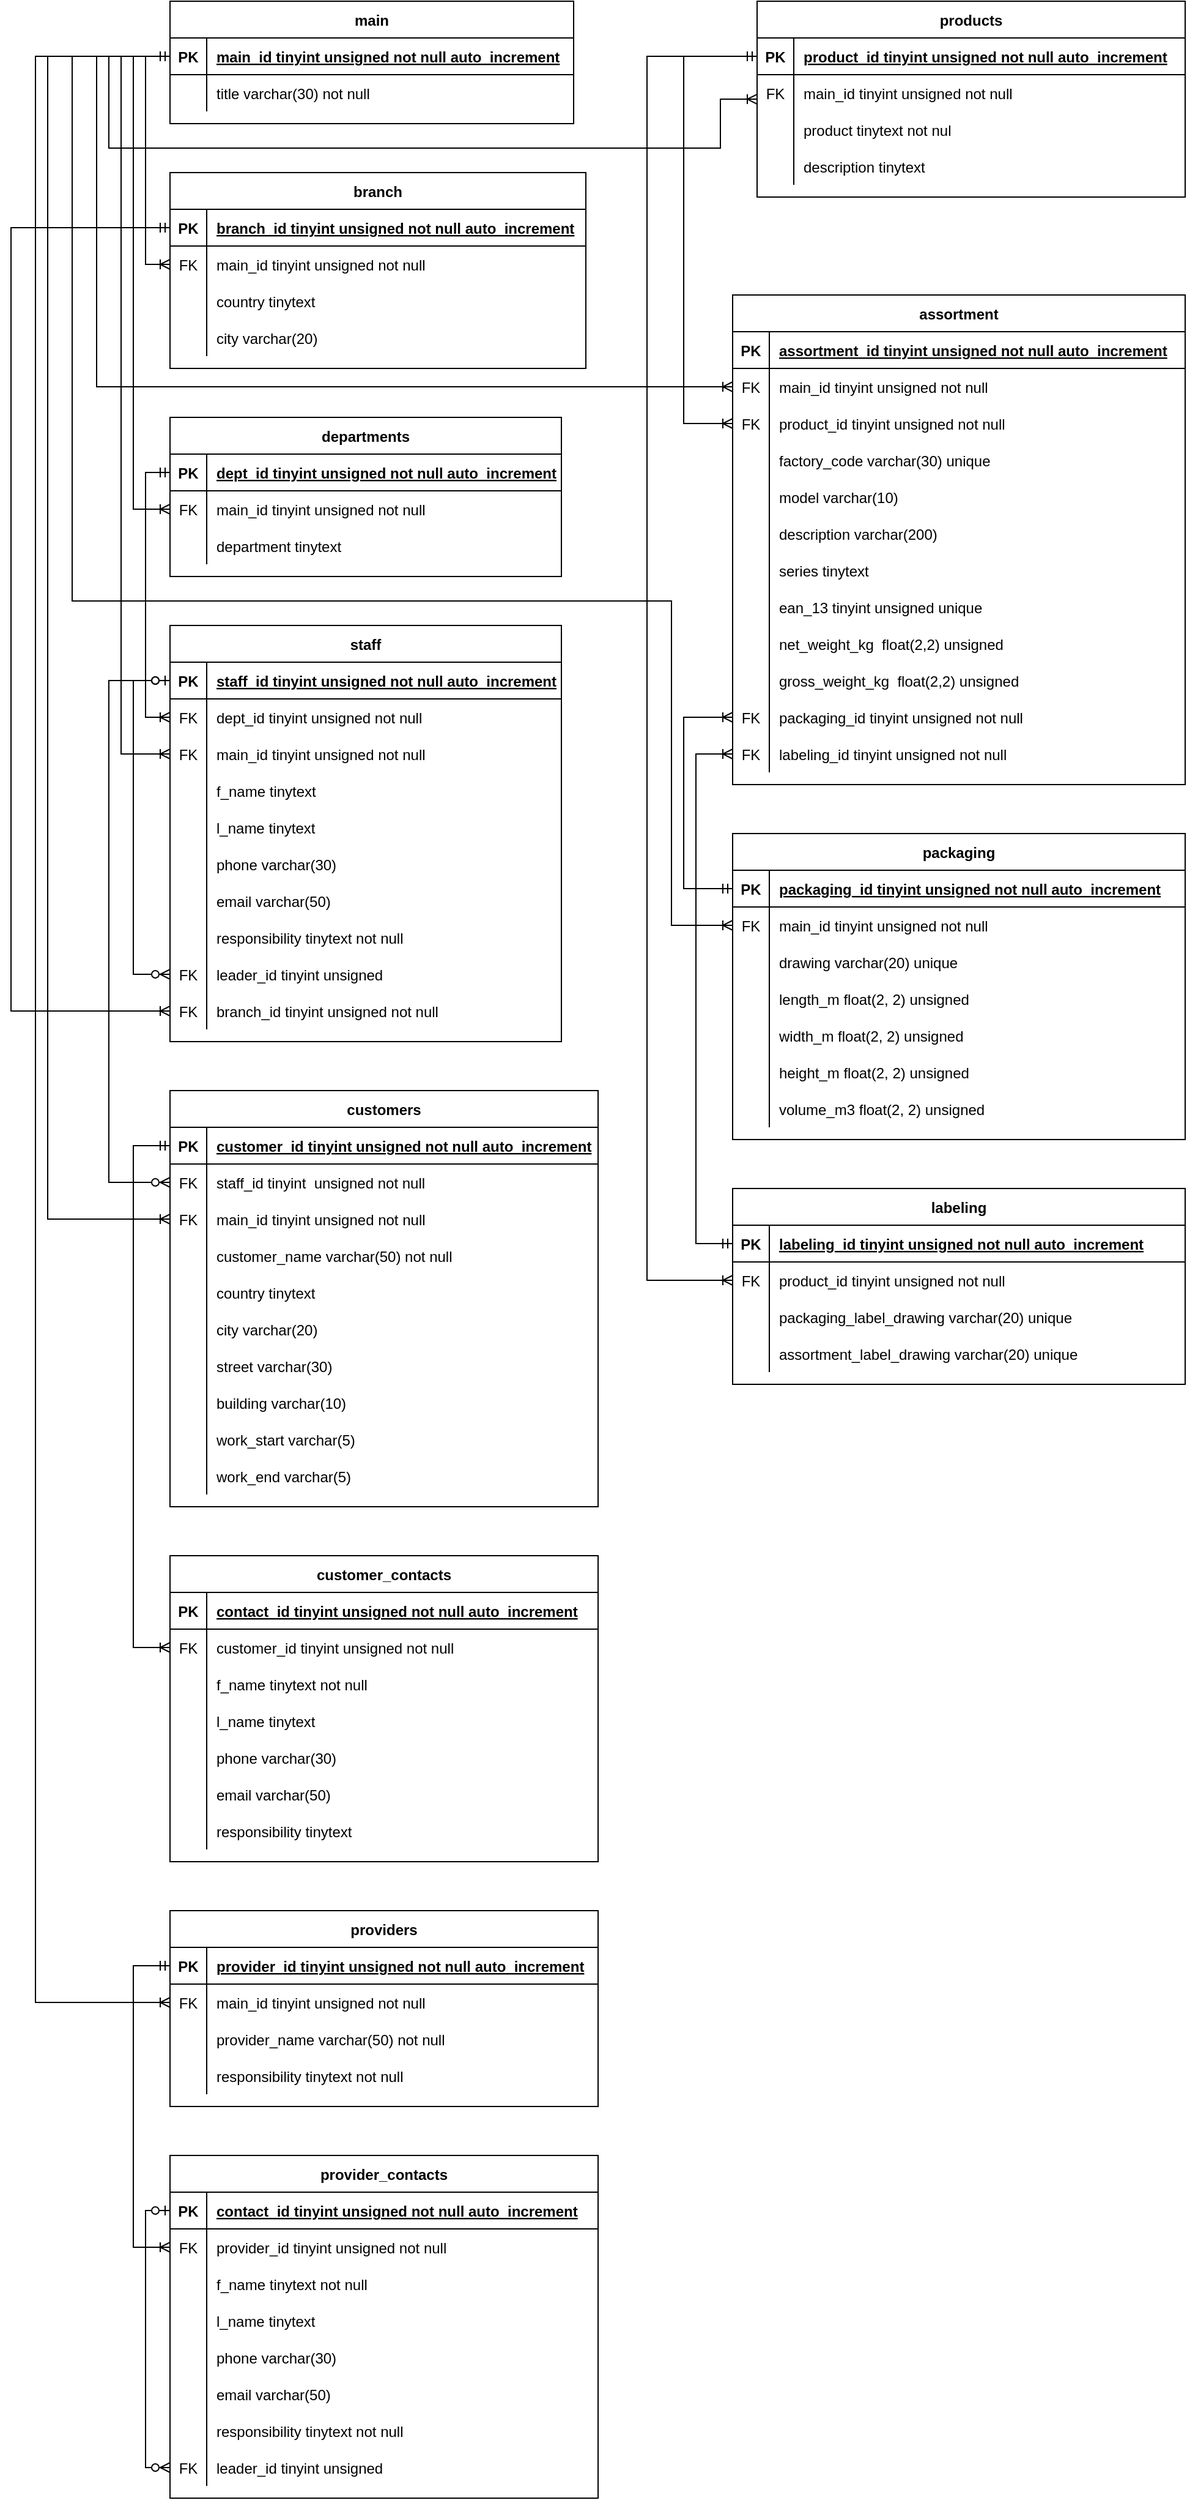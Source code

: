<mxfile version="24.7.7">
  <diagram id="R2lEEEUBdFMjLlhIrx00" name="Page-1">
    <mxGraphModel dx="1082" dy="530" grid="1" gridSize="10" guides="1" tooltips="1" connect="1" arrows="1" fold="1" page="1" pageScale="1" pageWidth="850" pageHeight="1100" math="0" shadow="0" extFonts="Permanent Marker^https://fonts.googleapis.com/css?family=Permanent+Marker">
      <root>
        <mxCell id="0" />
        <mxCell id="1" parent="0" />
        <mxCell id="C-vyLk0tnHw3VtMMgP7b-23" value="main" style="shape=table;startSize=30;container=1;collapsible=1;childLayout=tableLayout;fixedRows=1;rowLines=0;fontStyle=1;align=center;resizeLast=1;" parent="1" vertex="1">
          <mxGeometry x="250" y="40" width="330" height="100" as="geometry" />
        </mxCell>
        <mxCell id="C-vyLk0tnHw3VtMMgP7b-24" value="" style="shape=partialRectangle;collapsible=0;dropTarget=0;pointerEvents=0;fillColor=none;points=[[0,0.5],[1,0.5]];portConstraint=eastwest;top=0;left=0;right=0;bottom=1;" parent="C-vyLk0tnHw3VtMMgP7b-23" vertex="1">
          <mxGeometry y="30" width="330" height="30" as="geometry" />
        </mxCell>
        <mxCell id="C-vyLk0tnHw3VtMMgP7b-25" value="PK" style="shape=partialRectangle;overflow=hidden;connectable=0;fillColor=none;top=0;left=0;bottom=0;right=0;fontStyle=1;" parent="C-vyLk0tnHw3VtMMgP7b-24" vertex="1">
          <mxGeometry width="30" height="30" as="geometry">
            <mxRectangle width="30" height="30" as="alternateBounds" />
          </mxGeometry>
        </mxCell>
        <mxCell id="C-vyLk0tnHw3VtMMgP7b-26" value="main_id tinyint unsigned not null auto_increment" style="shape=partialRectangle;overflow=hidden;connectable=0;fillColor=none;top=0;left=0;bottom=0;right=0;align=left;spacingLeft=6;fontStyle=5;" parent="C-vyLk0tnHw3VtMMgP7b-24" vertex="1">
          <mxGeometry x="30" width="300" height="30" as="geometry">
            <mxRectangle width="300" height="30" as="alternateBounds" />
          </mxGeometry>
        </mxCell>
        <mxCell id="C-vyLk0tnHw3VtMMgP7b-27" value="" style="shape=partialRectangle;collapsible=0;dropTarget=0;pointerEvents=0;fillColor=none;points=[[0,0.5],[1,0.5]];portConstraint=eastwest;top=0;left=0;right=0;bottom=0;" parent="C-vyLk0tnHw3VtMMgP7b-23" vertex="1">
          <mxGeometry y="60" width="330" height="30" as="geometry" />
        </mxCell>
        <mxCell id="C-vyLk0tnHw3VtMMgP7b-28" value="" style="shape=partialRectangle;overflow=hidden;connectable=0;fillColor=none;top=0;left=0;bottom=0;right=0;" parent="C-vyLk0tnHw3VtMMgP7b-27" vertex="1">
          <mxGeometry width="30" height="30" as="geometry">
            <mxRectangle width="30" height="30" as="alternateBounds" />
          </mxGeometry>
        </mxCell>
        <mxCell id="C-vyLk0tnHw3VtMMgP7b-29" value="title varchar(30) not null" style="shape=partialRectangle;overflow=hidden;connectable=0;fillColor=none;top=0;left=0;bottom=0;right=0;align=left;spacingLeft=6;" parent="C-vyLk0tnHw3VtMMgP7b-27" vertex="1">
          <mxGeometry x="30" width="300" height="30" as="geometry">
            <mxRectangle width="300" height="30" as="alternateBounds" />
          </mxGeometry>
        </mxCell>
        <mxCell id="VfBPIsVV0mVsn_l3lCs0-1" value="departments" style="shape=table;startSize=30;container=1;collapsible=1;childLayout=tableLayout;fixedRows=1;rowLines=0;fontStyle=1;align=center;resizeLast=1;" parent="1" vertex="1">
          <mxGeometry x="250" y="380" width="320" height="130" as="geometry">
            <mxRectangle x="520" y="120" width="110" height="30" as="alternateBounds" />
          </mxGeometry>
        </mxCell>
        <mxCell id="VfBPIsVV0mVsn_l3lCs0-2" value="" style="shape=partialRectangle;collapsible=0;dropTarget=0;pointerEvents=0;fillColor=none;points=[[0,0.5],[1,0.5]];portConstraint=eastwest;top=0;left=0;right=0;bottom=1;" parent="VfBPIsVV0mVsn_l3lCs0-1" vertex="1">
          <mxGeometry y="30" width="320" height="30" as="geometry" />
        </mxCell>
        <mxCell id="VfBPIsVV0mVsn_l3lCs0-3" value="PK" style="shape=partialRectangle;overflow=hidden;connectable=0;fillColor=none;top=0;left=0;bottom=0;right=0;fontStyle=1;" parent="VfBPIsVV0mVsn_l3lCs0-2" vertex="1">
          <mxGeometry width="30" height="30" as="geometry">
            <mxRectangle width="30" height="30" as="alternateBounds" />
          </mxGeometry>
        </mxCell>
        <mxCell id="VfBPIsVV0mVsn_l3lCs0-4" value="dept_id tinyint unsigned not null auto_increment" style="shape=partialRectangle;overflow=hidden;connectable=0;fillColor=none;top=0;left=0;bottom=0;right=0;align=left;spacingLeft=6;fontStyle=5;" parent="VfBPIsVV0mVsn_l3lCs0-2" vertex="1">
          <mxGeometry x="30" width="290" height="30" as="geometry">
            <mxRectangle width="290" height="30" as="alternateBounds" />
          </mxGeometry>
        </mxCell>
        <mxCell id="VfBPIsVV0mVsn_l3lCs0-5" value="" style="shape=partialRectangle;collapsible=0;dropTarget=0;pointerEvents=0;fillColor=none;points=[[0,0.5],[1,0.5]];portConstraint=eastwest;top=0;left=0;right=0;bottom=0;" parent="VfBPIsVV0mVsn_l3lCs0-1" vertex="1">
          <mxGeometry y="60" width="320" height="30" as="geometry" />
        </mxCell>
        <mxCell id="VfBPIsVV0mVsn_l3lCs0-6" value="FK" style="shape=partialRectangle;overflow=hidden;connectable=0;fillColor=none;top=0;left=0;bottom=0;right=0;" parent="VfBPIsVV0mVsn_l3lCs0-5" vertex="1">
          <mxGeometry width="30" height="30" as="geometry">
            <mxRectangle width="30" height="30" as="alternateBounds" />
          </mxGeometry>
        </mxCell>
        <mxCell id="VfBPIsVV0mVsn_l3lCs0-7" value="main_id tinyint unsigned not null" style="shape=partialRectangle;overflow=hidden;connectable=0;fillColor=none;top=0;left=0;bottom=0;right=0;align=left;spacingLeft=6;" parent="VfBPIsVV0mVsn_l3lCs0-5" vertex="1">
          <mxGeometry x="30" width="290" height="30" as="geometry">
            <mxRectangle width="290" height="30" as="alternateBounds" />
          </mxGeometry>
        </mxCell>
        <mxCell id="VfBPIsVV0mVsn_l3lCs0-25" value="" style="shape=partialRectangle;collapsible=0;dropTarget=0;pointerEvents=0;fillColor=none;points=[[0,0.5],[1,0.5]];portConstraint=eastwest;top=0;left=0;right=0;bottom=0;" parent="VfBPIsVV0mVsn_l3lCs0-1" vertex="1">
          <mxGeometry y="90" width="320" height="30" as="geometry" />
        </mxCell>
        <mxCell id="VfBPIsVV0mVsn_l3lCs0-26" value="" style="shape=partialRectangle;overflow=hidden;connectable=0;fillColor=none;top=0;left=0;bottom=0;right=0;" parent="VfBPIsVV0mVsn_l3lCs0-25" vertex="1">
          <mxGeometry width="30" height="30" as="geometry">
            <mxRectangle width="30" height="30" as="alternateBounds" />
          </mxGeometry>
        </mxCell>
        <mxCell id="VfBPIsVV0mVsn_l3lCs0-27" value="department tinytext" style="shape=partialRectangle;overflow=hidden;connectable=0;fillColor=none;top=0;left=0;bottom=0;right=0;align=left;spacingLeft=6;" parent="VfBPIsVV0mVsn_l3lCs0-25" vertex="1">
          <mxGeometry x="30" width="290" height="30" as="geometry">
            <mxRectangle width="290" height="30" as="alternateBounds" />
          </mxGeometry>
        </mxCell>
        <mxCell id="VfBPIsVV0mVsn_l3lCs0-34" value="staff" style="shape=table;startSize=30;container=1;collapsible=1;childLayout=tableLayout;fixedRows=1;rowLines=0;fontStyle=1;align=center;resizeLast=1;" parent="1" vertex="1">
          <mxGeometry x="250" y="550" width="320" height="340" as="geometry">
            <mxRectangle x="520" y="120" width="110" height="30" as="alternateBounds" />
          </mxGeometry>
        </mxCell>
        <mxCell id="VfBPIsVV0mVsn_l3lCs0-35" value="" style="shape=partialRectangle;collapsible=0;dropTarget=0;pointerEvents=0;fillColor=none;points=[[0,0.5],[1,0.5]];portConstraint=eastwest;top=0;left=0;right=0;bottom=1;" parent="VfBPIsVV0mVsn_l3lCs0-34" vertex="1">
          <mxGeometry y="30" width="320" height="30" as="geometry" />
        </mxCell>
        <mxCell id="VfBPIsVV0mVsn_l3lCs0-36" value="PK" style="shape=partialRectangle;overflow=hidden;connectable=0;fillColor=none;top=0;left=0;bottom=0;right=0;fontStyle=1;" parent="VfBPIsVV0mVsn_l3lCs0-35" vertex="1">
          <mxGeometry width="30" height="30" as="geometry">
            <mxRectangle width="30" height="30" as="alternateBounds" />
          </mxGeometry>
        </mxCell>
        <mxCell id="VfBPIsVV0mVsn_l3lCs0-37" value="staff_id tinyint unsigned not null auto_increment" style="shape=partialRectangle;overflow=hidden;connectable=0;fillColor=none;top=0;left=0;bottom=0;right=0;align=left;spacingLeft=6;fontStyle=5;" parent="VfBPIsVV0mVsn_l3lCs0-35" vertex="1">
          <mxGeometry x="30" width="290" height="30" as="geometry">
            <mxRectangle width="290" height="30" as="alternateBounds" />
          </mxGeometry>
        </mxCell>
        <mxCell id="VfBPIsVV0mVsn_l3lCs0-38" value="" style="shape=partialRectangle;collapsible=0;dropTarget=0;pointerEvents=0;fillColor=none;points=[[0,0.5],[1,0.5]];portConstraint=eastwest;top=0;left=0;right=0;bottom=0;" parent="VfBPIsVV0mVsn_l3lCs0-34" vertex="1">
          <mxGeometry y="60" width="320" height="30" as="geometry" />
        </mxCell>
        <mxCell id="VfBPIsVV0mVsn_l3lCs0-39" value="FK" style="shape=partialRectangle;overflow=hidden;connectable=0;fillColor=none;top=0;left=0;bottom=0;right=0;" parent="VfBPIsVV0mVsn_l3lCs0-38" vertex="1">
          <mxGeometry width="30" height="30" as="geometry">
            <mxRectangle width="30" height="30" as="alternateBounds" />
          </mxGeometry>
        </mxCell>
        <mxCell id="VfBPIsVV0mVsn_l3lCs0-40" value="dept_id tinyint unsigned not null" style="shape=partialRectangle;overflow=hidden;connectable=0;fillColor=none;top=0;left=0;bottom=0;right=0;align=left;spacingLeft=6;" parent="VfBPIsVV0mVsn_l3lCs0-38" vertex="1">
          <mxGeometry x="30" width="290" height="30" as="geometry">
            <mxRectangle width="290" height="30" as="alternateBounds" />
          </mxGeometry>
        </mxCell>
        <mxCell id="VfBPIsVV0mVsn_l3lCs0-41" value="" style="shape=partialRectangle;collapsible=0;dropTarget=0;pointerEvents=0;fillColor=none;points=[[0,0.5],[1,0.5]];portConstraint=eastwest;top=0;left=0;right=0;bottom=0;" parent="VfBPIsVV0mVsn_l3lCs0-34" vertex="1">
          <mxGeometry y="90" width="320" height="30" as="geometry" />
        </mxCell>
        <mxCell id="VfBPIsVV0mVsn_l3lCs0-42" value="FK" style="shape=partialRectangle;overflow=hidden;connectable=0;fillColor=none;top=0;left=0;bottom=0;right=0;" parent="VfBPIsVV0mVsn_l3lCs0-41" vertex="1">
          <mxGeometry width="30" height="30" as="geometry">
            <mxRectangle width="30" height="30" as="alternateBounds" />
          </mxGeometry>
        </mxCell>
        <mxCell id="VfBPIsVV0mVsn_l3lCs0-43" value="main_id tinyint unsigned not null" style="shape=partialRectangle;overflow=hidden;connectable=0;fillColor=none;top=0;left=0;bottom=0;right=0;align=left;spacingLeft=6;" parent="VfBPIsVV0mVsn_l3lCs0-41" vertex="1">
          <mxGeometry x="30" width="290" height="30" as="geometry">
            <mxRectangle width="290" height="30" as="alternateBounds" />
          </mxGeometry>
        </mxCell>
        <mxCell id="VfBPIsVV0mVsn_l3lCs0-44" value="" style="shape=partialRectangle;collapsible=0;dropTarget=0;pointerEvents=0;fillColor=none;points=[[0,0.5],[1,0.5]];portConstraint=eastwest;top=0;left=0;right=0;bottom=0;" parent="VfBPIsVV0mVsn_l3lCs0-34" vertex="1">
          <mxGeometry y="120" width="320" height="30" as="geometry" />
        </mxCell>
        <mxCell id="VfBPIsVV0mVsn_l3lCs0-45" value="" style="shape=partialRectangle;overflow=hidden;connectable=0;fillColor=none;top=0;left=0;bottom=0;right=0;" parent="VfBPIsVV0mVsn_l3lCs0-44" vertex="1">
          <mxGeometry width="30" height="30" as="geometry">
            <mxRectangle width="30" height="30" as="alternateBounds" />
          </mxGeometry>
        </mxCell>
        <mxCell id="VfBPIsVV0mVsn_l3lCs0-46" value="f_name tinytext" style="shape=partialRectangle;overflow=hidden;connectable=0;fillColor=none;top=0;left=0;bottom=0;right=0;align=left;spacingLeft=6;" parent="VfBPIsVV0mVsn_l3lCs0-44" vertex="1">
          <mxGeometry x="30" width="290" height="30" as="geometry">
            <mxRectangle width="290" height="30" as="alternateBounds" />
          </mxGeometry>
        </mxCell>
        <mxCell id="VfBPIsVV0mVsn_l3lCs0-47" value="" style="shape=partialRectangle;collapsible=0;dropTarget=0;pointerEvents=0;fillColor=none;points=[[0,0.5],[1,0.5]];portConstraint=eastwest;top=0;left=0;right=0;bottom=0;" parent="VfBPIsVV0mVsn_l3lCs0-34" vertex="1">
          <mxGeometry y="150" width="320" height="30" as="geometry" />
        </mxCell>
        <mxCell id="VfBPIsVV0mVsn_l3lCs0-48" value="" style="shape=partialRectangle;overflow=hidden;connectable=0;fillColor=none;top=0;left=0;bottom=0;right=0;" parent="VfBPIsVV0mVsn_l3lCs0-47" vertex="1">
          <mxGeometry width="30" height="30" as="geometry">
            <mxRectangle width="30" height="30" as="alternateBounds" />
          </mxGeometry>
        </mxCell>
        <mxCell id="VfBPIsVV0mVsn_l3lCs0-49" value="l_name tinytext" style="shape=partialRectangle;overflow=hidden;connectable=0;fillColor=none;top=0;left=0;bottom=0;right=0;align=left;spacingLeft=6;" parent="VfBPIsVV0mVsn_l3lCs0-47" vertex="1">
          <mxGeometry x="30" width="290" height="30" as="geometry">
            <mxRectangle width="290" height="30" as="alternateBounds" />
          </mxGeometry>
        </mxCell>
        <mxCell id="VfBPIsVV0mVsn_l3lCs0-50" value="" style="shape=partialRectangle;collapsible=0;dropTarget=0;pointerEvents=0;fillColor=none;points=[[0,0.5],[1,0.5]];portConstraint=eastwest;top=0;left=0;right=0;bottom=0;" parent="VfBPIsVV0mVsn_l3lCs0-34" vertex="1">
          <mxGeometry y="180" width="320" height="30" as="geometry" />
        </mxCell>
        <mxCell id="VfBPIsVV0mVsn_l3lCs0-51" value="" style="shape=partialRectangle;overflow=hidden;connectable=0;fillColor=none;top=0;left=0;bottom=0;right=0;" parent="VfBPIsVV0mVsn_l3lCs0-50" vertex="1">
          <mxGeometry width="30" height="30" as="geometry">
            <mxRectangle width="30" height="30" as="alternateBounds" />
          </mxGeometry>
        </mxCell>
        <mxCell id="VfBPIsVV0mVsn_l3lCs0-52" value="phone varchar(30)" style="shape=partialRectangle;overflow=hidden;connectable=0;fillColor=none;top=0;left=0;bottom=0;right=0;align=left;spacingLeft=6;" parent="VfBPIsVV0mVsn_l3lCs0-50" vertex="1">
          <mxGeometry x="30" width="290" height="30" as="geometry">
            <mxRectangle width="290" height="30" as="alternateBounds" />
          </mxGeometry>
        </mxCell>
        <mxCell id="VfBPIsVV0mVsn_l3lCs0-72" value="" style="shape=partialRectangle;collapsible=0;dropTarget=0;pointerEvents=0;fillColor=none;points=[[0,0.5],[1,0.5]];portConstraint=eastwest;top=0;left=0;right=0;bottom=0;" parent="VfBPIsVV0mVsn_l3lCs0-34" vertex="1">
          <mxGeometry y="210" width="320" height="30" as="geometry" />
        </mxCell>
        <mxCell id="VfBPIsVV0mVsn_l3lCs0-73" value="" style="shape=partialRectangle;overflow=hidden;connectable=0;fillColor=none;top=0;left=0;bottom=0;right=0;" parent="VfBPIsVV0mVsn_l3lCs0-72" vertex="1">
          <mxGeometry width="30" height="30" as="geometry">
            <mxRectangle width="30" height="30" as="alternateBounds" />
          </mxGeometry>
        </mxCell>
        <mxCell id="VfBPIsVV0mVsn_l3lCs0-74" value="email varchar(50)" style="shape=partialRectangle;overflow=hidden;connectable=0;fillColor=none;top=0;left=0;bottom=0;right=0;align=left;spacingLeft=6;" parent="VfBPIsVV0mVsn_l3lCs0-72" vertex="1">
          <mxGeometry x="30" width="290" height="30" as="geometry">
            <mxRectangle width="290" height="30" as="alternateBounds" />
          </mxGeometry>
        </mxCell>
        <mxCell id="VfBPIsVV0mVsn_l3lCs0-75" value="" style="shape=partialRectangle;collapsible=0;dropTarget=0;pointerEvents=0;fillColor=none;points=[[0,0.5],[1,0.5]];portConstraint=eastwest;top=0;left=0;right=0;bottom=0;" parent="VfBPIsVV0mVsn_l3lCs0-34" vertex="1">
          <mxGeometry y="240" width="320" height="30" as="geometry" />
        </mxCell>
        <mxCell id="VfBPIsVV0mVsn_l3lCs0-76" value="" style="shape=partialRectangle;overflow=hidden;connectable=0;fillColor=none;top=0;left=0;bottom=0;right=0;" parent="VfBPIsVV0mVsn_l3lCs0-75" vertex="1">
          <mxGeometry width="30" height="30" as="geometry">
            <mxRectangle width="30" height="30" as="alternateBounds" />
          </mxGeometry>
        </mxCell>
        <mxCell id="VfBPIsVV0mVsn_l3lCs0-77" value="responsibility tinytext not null" style="shape=partialRectangle;overflow=hidden;connectable=0;fillColor=none;top=0;left=0;bottom=0;right=0;align=left;spacingLeft=6;" parent="VfBPIsVV0mVsn_l3lCs0-75" vertex="1">
          <mxGeometry x="30" width="290" height="30" as="geometry">
            <mxRectangle width="290" height="30" as="alternateBounds" />
          </mxGeometry>
        </mxCell>
        <mxCell id="e6E24YNgS6thNEKnr9IS-1" value="" style="shape=partialRectangle;collapsible=0;dropTarget=0;pointerEvents=0;fillColor=none;points=[[0,0.5],[1,0.5]];portConstraint=eastwest;top=0;left=0;right=0;bottom=0;" parent="VfBPIsVV0mVsn_l3lCs0-34" vertex="1">
          <mxGeometry y="270" width="320" height="30" as="geometry" />
        </mxCell>
        <mxCell id="e6E24YNgS6thNEKnr9IS-2" value="FK" style="shape=partialRectangle;overflow=hidden;connectable=0;fillColor=none;top=0;left=0;bottom=0;right=0;" parent="e6E24YNgS6thNEKnr9IS-1" vertex="1">
          <mxGeometry width="30" height="30" as="geometry">
            <mxRectangle width="30" height="30" as="alternateBounds" />
          </mxGeometry>
        </mxCell>
        <mxCell id="e6E24YNgS6thNEKnr9IS-3" value="leader_id tinyint unsigned" style="shape=partialRectangle;overflow=hidden;connectable=0;fillColor=none;top=0;left=0;bottom=0;right=0;align=left;spacingLeft=6;" parent="e6E24YNgS6thNEKnr9IS-1" vertex="1">
          <mxGeometry x="30" width="290" height="30" as="geometry">
            <mxRectangle width="290" height="30" as="alternateBounds" />
          </mxGeometry>
        </mxCell>
        <mxCell id="e6E24YNgS6thNEKnr9IS-4" value="" style="edgeStyle=elbowEdgeStyle;fontSize=12;html=1;endArrow=ERzeroToMany;startArrow=ERzeroToOne;rounded=0;exitX=0;exitY=0.5;exitDx=0;exitDy=0;startFill=0;" parent="VfBPIsVV0mVsn_l3lCs0-34" source="VfBPIsVV0mVsn_l3lCs0-35" target="e6E24YNgS6thNEKnr9IS-1" edge="1">
          <mxGeometry width="100" height="100" relative="1" as="geometry">
            <mxPoint x="-110" y="60" as="sourcePoint" />
            <mxPoint x="-50" y="300" as="targetPoint" />
            <Array as="points">
              <mxPoint x="-30" y="140" />
            </Array>
          </mxGeometry>
        </mxCell>
        <mxCell id="ypVj8TQq0EnOJeNY7Uc8-5" value="" style="shape=partialRectangle;collapsible=0;dropTarget=0;pointerEvents=0;fillColor=none;points=[[0,0.5],[1,0.5]];portConstraint=eastwest;top=0;left=0;right=0;bottom=0;" parent="VfBPIsVV0mVsn_l3lCs0-34" vertex="1">
          <mxGeometry y="300" width="320" height="30" as="geometry" />
        </mxCell>
        <mxCell id="ypVj8TQq0EnOJeNY7Uc8-6" value="FK" style="shape=partialRectangle;overflow=hidden;connectable=0;fillColor=none;top=0;left=0;bottom=0;right=0;" parent="ypVj8TQq0EnOJeNY7Uc8-5" vertex="1">
          <mxGeometry width="30" height="30" as="geometry">
            <mxRectangle width="30" height="30" as="alternateBounds" />
          </mxGeometry>
        </mxCell>
        <mxCell id="ypVj8TQq0EnOJeNY7Uc8-7" value="branch_id tinyint unsigned not null" style="shape=partialRectangle;overflow=hidden;connectable=0;fillColor=none;top=0;left=0;bottom=0;right=0;align=left;spacingLeft=6;" parent="ypVj8TQq0EnOJeNY7Uc8-5" vertex="1">
          <mxGeometry x="30" width="290" height="30" as="geometry">
            <mxRectangle width="290" height="30" as="alternateBounds" />
          </mxGeometry>
        </mxCell>
        <mxCell id="e6E24YNgS6thNEKnr9IS-6" value="" style="edgeStyle=elbowEdgeStyle;fontSize=12;html=1;endArrow=ERoneToMany;startArrow=ERmandOne;rounded=0;exitX=0;exitY=0.5;exitDx=0;exitDy=0;entryX=0;entryY=0.5;entryDx=0;entryDy=0;" parent="1" source="C-vyLk0tnHw3VtMMgP7b-24" target="VfBPIsVV0mVsn_l3lCs0-5" edge="1">
          <mxGeometry width="100" height="100" relative="1" as="geometry">
            <mxPoint x="590" y="400" as="sourcePoint" />
            <mxPoint x="690" y="300" as="targetPoint" />
            <Array as="points">
              <mxPoint x="220" y="270" />
            </Array>
          </mxGeometry>
        </mxCell>
        <mxCell id="e6E24YNgS6thNEKnr9IS-7" value="" style="edgeStyle=elbowEdgeStyle;fontSize=12;html=1;endArrow=ERoneToMany;startArrow=ERmandOne;rounded=0;exitX=0;exitY=0.5;exitDx=0;exitDy=0;" parent="1" source="VfBPIsVV0mVsn_l3lCs0-2" target="VfBPIsVV0mVsn_l3lCs0-38" edge="1">
          <mxGeometry width="100" height="100" relative="1" as="geometry">
            <mxPoint x="290" y="170" as="sourcePoint" />
            <mxPoint x="200" y="360" as="targetPoint" />
            <Array as="points">
              <mxPoint x="230" y="520" />
              <mxPoint x="180" y="275" />
            </Array>
          </mxGeometry>
        </mxCell>
        <mxCell id="e6E24YNgS6thNEKnr9IS-8" value="branch" style="shape=table;startSize=30;container=1;collapsible=1;childLayout=tableLayout;fixedRows=1;rowLines=0;fontStyle=1;align=center;resizeLast=1;" parent="1" vertex="1">
          <mxGeometry x="250" y="180" width="340" height="160" as="geometry">
            <mxRectangle x="520" y="120" width="110" height="30" as="alternateBounds" />
          </mxGeometry>
        </mxCell>
        <mxCell id="e6E24YNgS6thNEKnr9IS-9" value="" style="shape=partialRectangle;collapsible=0;dropTarget=0;pointerEvents=0;fillColor=none;points=[[0,0.5],[1,0.5]];portConstraint=eastwest;top=0;left=0;right=0;bottom=1;" parent="e6E24YNgS6thNEKnr9IS-8" vertex="1">
          <mxGeometry y="30" width="340" height="30" as="geometry" />
        </mxCell>
        <mxCell id="e6E24YNgS6thNEKnr9IS-10" value="PK" style="shape=partialRectangle;overflow=hidden;connectable=0;fillColor=none;top=0;left=0;bottom=0;right=0;fontStyle=1;" parent="e6E24YNgS6thNEKnr9IS-9" vertex="1">
          <mxGeometry width="30" height="30" as="geometry">
            <mxRectangle width="30" height="30" as="alternateBounds" />
          </mxGeometry>
        </mxCell>
        <mxCell id="e6E24YNgS6thNEKnr9IS-11" value="branch_id tinyint unsigned not null auto_increment" style="shape=partialRectangle;overflow=hidden;connectable=0;fillColor=none;top=0;left=0;bottom=0;right=0;align=left;spacingLeft=6;fontStyle=5;" parent="e6E24YNgS6thNEKnr9IS-9" vertex="1">
          <mxGeometry x="30" width="310" height="30" as="geometry">
            <mxRectangle width="310" height="30" as="alternateBounds" />
          </mxGeometry>
        </mxCell>
        <mxCell id="e6E24YNgS6thNEKnr9IS-12" value="" style="shape=partialRectangle;collapsible=0;dropTarget=0;pointerEvents=0;fillColor=none;points=[[0,0.5],[1,0.5]];portConstraint=eastwest;top=0;left=0;right=0;bottom=0;" parent="e6E24YNgS6thNEKnr9IS-8" vertex="1">
          <mxGeometry y="60" width="340" height="30" as="geometry" />
        </mxCell>
        <mxCell id="e6E24YNgS6thNEKnr9IS-13" value="FK" style="shape=partialRectangle;overflow=hidden;connectable=0;fillColor=none;top=0;left=0;bottom=0;right=0;" parent="e6E24YNgS6thNEKnr9IS-12" vertex="1">
          <mxGeometry width="30" height="30" as="geometry">
            <mxRectangle width="30" height="30" as="alternateBounds" />
          </mxGeometry>
        </mxCell>
        <mxCell id="e6E24YNgS6thNEKnr9IS-14" value="main_id tinyint unsigned not null" style="shape=partialRectangle;overflow=hidden;connectable=0;fillColor=none;top=0;left=0;bottom=0;right=0;align=left;spacingLeft=6;" parent="e6E24YNgS6thNEKnr9IS-12" vertex="1">
          <mxGeometry x="30" width="310" height="30" as="geometry">
            <mxRectangle width="310" height="30" as="alternateBounds" />
          </mxGeometry>
        </mxCell>
        <mxCell id="e6E24YNgS6thNEKnr9IS-15" value="" style="shape=partialRectangle;collapsible=0;dropTarget=0;pointerEvents=0;fillColor=none;points=[[0,0.5],[1,0.5]];portConstraint=eastwest;top=0;left=0;right=0;bottom=0;" parent="e6E24YNgS6thNEKnr9IS-8" vertex="1">
          <mxGeometry y="90" width="340" height="30" as="geometry" />
        </mxCell>
        <mxCell id="e6E24YNgS6thNEKnr9IS-16" value="" style="shape=partialRectangle;overflow=hidden;connectable=0;fillColor=none;top=0;left=0;bottom=0;right=0;" parent="e6E24YNgS6thNEKnr9IS-15" vertex="1">
          <mxGeometry width="30" height="30" as="geometry">
            <mxRectangle width="30" height="30" as="alternateBounds" />
          </mxGeometry>
        </mxCell>
        <mxCell id="e6E24YNgS6thNEKnr9IS-17" value="country tinytext" style="shape=partialRectangle;overflow=hidden;connectable=0;fillColor=none;top=0;left=0;bottom=0;right=0;align=left;spacingLeft=6;" parent="e6E24YNgS6thNEKnr9IS-15" vertex="1">
          <mxGeometry x="30" width="310" height="30" as="geometry">
            <mxRectangle width="310" height="30" as="alternateBounds" />
          </mxGeometry>
        </mxCell>
        <mxCell id="ypVj8TQq0EnOJeNY7Uc8-1" value="" style="shape=partialRectangle;collapsible=0;dropTarget=0;pointerEvents=0;fillColor=none;points=[[0,0.5],[1,0.5]];portConstraint=eastwest;top=0;left=0;right=0;bottom=0;" parent="e6E24YNgS6thNEKnr9IS-8" vertex="1">
          <mxGeometry y="120" width="340" height="30" as="geometry" />
        </mxCell>
        <mxCell id="ypVj8TQq0EnOJeNY7Uc8-2" value="" style="shape=partialRectangle;overflow=hidden;connectable=0;fillColor=none;top=0;left=0;bottom=0;right=0;" parent="ypVj8TQq0EnOJeNY7Uc8-1" vertex="1">
          <mxGeometry width="30" height="30" as="geometry">
            <mxRectangle width="30" height="30" as="alternateBounds" />
          </mxGeometry>
        </mxCell>
        <mxCell id="ypVj8TQq0EnOJeNY7Uc8-3" value="city varchar(20) " style="shape=partialRectangle;overflow=hidden;connectable=0;fillColor=none;top=0;left=0;bottom=0;right=0;align=left;spacingLeft=6;" parent="ypVj8TQq0EnOJeNY7Uc8-1" vertex="1">
          <mxGeometry x="30" width="310" height="30" as="geometry">
            <mxRectangle width="310" height="30" as="alternateBounds" />
          </mxGeometry>
        </mxCell>
        <mxCell id="e6E24YNgS6thNEKnr9IS-18" value="" style="edgeStyle=elbowEdgeStyle;fontSize=12;html=1;endArrow=ERoneToMany;startArrow=ERmandOne;rounded=0;exitX=0;exitY=0.5;exitDx=0;exitDy=0;" parent="1" source="e6E24YNgS6thNEKnr9IS-9" target="ypVj8TQq0EnOJeNY7Uc8-5" edge="1">
          <mxGeometry width="100" height="100" relative="1" as="geometry">
            <mxPoint x="790" y="570" as="sourcePoint" />
            <mxPoint x="790" y="790" as="targetPoint" />
            <Array as="points">
              <mxPoint x="120" y="530" />
              <mxPoint x="720" y="610" />
            </Array>
          </mxGeometry>
        </mxCell>
        <mxCell id="e6E24YNgS6thNEKnr9IS-19" value="providers" style="shape=table;startSize=30;container=1;collapsible=1;childLayout=tableLayout;fixedRows=1;rowLines=0;fontStyle=1;align=center;resizeLast=1;" parent="1" vertex="1">
          <mxGeometry x="250" y="1600" width="350" height="160" as="geometry">
            <mxRectangle x="520" y="120" width="110" height="30" as="alternateBounds" />
          </mxGeometry>
        </mxCell>
        <mxCell id="e6E24YNgS6thNEKnr9IS-20" value="" style="shape=partialRectangle;collapsible=0;dropTarget=0;pointerEvents=0;fillColor=none;points=[[0,0.5],[1,0.5]];portConstraint=eastwest;top=0;left=0;right=0;bottom=1;" parent="e6E24YNgS6thNEKnr9IS-19" vertex="1">
          <mxGeometry y="30" width="350" height="30" as="geometry" />
        </mxCell>
        <mxCell id="e6E24YNgS6thNEKnr9IS-21" value="PK" style="shape=partialRectangle;overflow=hidden;connectable=0;fillColor=none;top=0;left=0;bottom=0;right=0;fontStyle=1;" parent="e6E24YNgS6thNEKnr9IS-20" vertex="1">
          <mxGeometry width="30" height="30" as="geometry">
            <mxRectangle width="30" height="30" as="alternateBounds" />
          </mxGeometry>
        </mxCell>
        <mxCell id="e6E24YNgS6thNEKnr9IS-22" value="provider_id tinyint unsigned not null auto_increment" style="shape=partialRectangle;overflow=hidden;connectable=0;fillColor=none;top=0;left=0;bottom=0;right=0;align=left;spacingLeft=6;fontStyle=5;" parent="e6E24YNgS6thNEKnr9IS-20" vertex="1">
          <mxGeometry x="30" width="320" height="30" as="geometry">
            <mxRectangle width="320" height="30" as="alternateBounds" />
          </mxGeometry>
        </mxCell>
        <mxCell id="e6E24YNgS6thNEKnr9IS-23" value="" style="shape=partialRectangle;collapsible=0;dropTarget=0;pointerEvents=0;fillColor=none;points=[[0,0.5],[1,0.5]];portConstraint=eastwest;top=0;left=0;right=0;bottom=0;" parent="e6E24YNgS6thNEKnr9IS-19" vertex="1">
          <mxGeometry y="60" width="350" height="30" as="geometry" />
        </mxCell>
        <mxCell id="e6E24YNgS6thNEKnr9IS-24" value="FK" style="shape=partialRectangle;overflow=hidden;connectable=0;fillColor=none;top=0;left=0;bottom=0;right=0;" parent="e6E24YNgS6thNEKnr9IS-23" vertex="1">
          <mxGeometry width="30" height="30" as="geometry">
            <mxRectangle width="30" height="30" as="alternateBounds" />
          </mxGeometry>
        </mxCell>
        <mxCell id="e6E24YNgS6thNEKnr9IS-25" value="main_id tinyint unsigned not null" style="shape=partialRectangle;overflow=hidden;connectable=0;fillColor=none;top=0;left=0;bottom=0;right=0;align=left;spacingLeft=6;" parent="e6E24YNgS6thNEKnr9IS-23" vertex="1">
          <mxGeometry x="30" width="320" height="30" as="geometry">
            <mxRectangle width="320" height="30" as="alternateBounds" />
          </mxGeometry>
        </mxCell>
        <mxCell id="e6E24YNgS6thNEKnr9IS-26" value="" style="shape=partialRectangle;collapsible=0;dropTarget=0;pointerEvents=0;fillColor=none;points=[[0,0.5],[1,0.5]];portConstraint=eastwest;top=0;left=0;right=0;bottom=0;" parent="e6E24YNgS6thNEKnr9IS-19" vertex="1">
          <mxGeometry y="90" width="350" height="30" as="geometry" />
        </mxCell>
        <mxCell id="e6E24YNgS6thNEKnr9IS-27" value="" style="shape=partialRectangle;overflow=hidden;connectable=0;fillColor=none;top=0;left=0;bottom=0;right=0;" parent="e6E24YNgS6thNEKnr9IS-26" vertex="1">
          <mxGeometry width="30" height="30" as="geometry">
            <mxRectangle width="30" height="30" as="alternateBounds" />
          </mxGeometry>
        </mxCell>
        <mxCell id="e6E24YNgS6thNEKnr9IS-28" value="provider_name varchar(50) not null" style="shape=partialRectangle;overflow=hidden;connectable=0;fillColor=none;top=0;left=0;bottom=0;right=0;align=left;spacingLeft=6;" parent="e6E24YNgS6thNEKnr9IS-26" vertex="1">
          <mxGeometry x="30" width="320" height="30" as="geometry">
            <mxRectangle width="320" height="30" as="alternateBounds" />
          </mxGeometry>
        </mxCell>
        <mxCell id="ypVj8TQq0EnOJeNY7Uc8-92" value="" style="shape=partialRectangle;collapsible=0;dropTarget=0;pointerEvents=0;fillColor=none;points=[[0,0.5],[1,0.5]];portConstraint=eastwest;top=0;left=0;right=0;bottom=0;" parent="e6E24YNgS6thNEKnr9IS-19" vertex="1">
          <mxGeometry y="120" width="350" height="30" as="geometry" />
        </mxCell>
        <mxCell id="ypVj8TQq0EnOJeNY7Uc8-93" value="" style="shape=partialRectangle;overflow=hidden;connectable=0;fillColor=none;top=0;left=0;bottom=0;right=0;" parent="ypVj8TQq0EnOJeNY7Uc8-92" vertex="1">
          <mxGeometry width="30" height="30" as="geometry">
            <mxRectangle width="30" height="30" as="alternateBounds" />
          </mxGeometry>
        </mxCell>
        <mxCell id="ypVj8TQq0EnOJeNY7Uc8-94" value="responsibility tinytext not null" style="shape=partialRectangle;overflow=hidden;connectable=0;fillColor=none;top=0;left=0;bottom=0;right=0;align=left;spacingLeft=6;" parent="ypVj8TQq0EnOJeNY7Uc8-92" vertex="1">
          <mxGeometry x="30" width="320" height="30" as="geometry">
            <mxRectangle width="320" height="30" as="alternateBounds" />
          </mxGeometry>
        </mxCell>
        <mxCell id="ypVj8TQq0EnOJeNY7Uc8-4" value="" style="edgeStyle=elbowEdgeStyle;fontSize=12;html=1;endArrow=ERoneToMany;startArrow=ERmandOne;rounded=0;exitX=0;exitY=0.5;exitDx=0;exitDy=0;" parent="1" source="C-vyLk0tnHw3VtMMgP7b-24" target="e6E24YNgS6thNEKnr9IS-12" edge="1">
          <mxGeometry width="100" height="100" relative="1" as="geometry">
            <mxPoint x="250" y="80" as="sourcePoint" />
            <mxPoint x="160" y="720" as="targetPoint" />
            <Array as="points">
              <mxPoint x="230" y="200" />
              <mxPoint x="630" y="635" />
            </Array>
          </mxGeometry>
        </mxCell>
        <mxCell id="ypVj8TQq0EnOJeNY7Uc8-8" value="" style="edgeStyle=elbowEdgeStyle;fontSize=12;html=1;endArrow=ERoneToMany;startArrow=ERmandOne;rounded=0;entryX=0;entryY=0.5;entryDx=0;entryDy=0;exitX=0;exitY=0.5;exitDx=0;exitDy=0;" parent="1" source="C-vyLk0tnHw3VtMMgP7b-24" target="VfBPIsVV0mVsn_l3lCs0-41" edge="1">
          <mxGeometry width="100" height="100" relative="1" as="geometry">
            <mxPoint x="260" y="95" as="sourcePoint" />
            <mxPoint x="260" y="875" as="targetPoint" />
            <Array as="points">
              <mxPoint x="210" y="480" />
              <mxPoint x="640" y="645" />
            </Array>
          </mxGeometry>
        </mxCell>
        <mxCell id="ypVj8TQq0EnOJeNY7Uc8-9" value="products" style="shape=table;startSize=30;container=1;collapsible=1;childLayout=tableLayout;fixedRows=1;rowLines=0;fontStyle=1;align=center;resizeLast=1;" parent="1" vertex="1">
          <mxGeometry x="730" y="40" width="350" height="160" as="geometry">
            <mxRectangle x="520" y="120" width="110" height="30" as="alternateBounds" />
          </mxGeometry>
        </mxCell>
        <mxCell id="ypVj8TQq0EnOJeNY7Uc8-10" value="" style="shape=partialRectangle;collapsible=0;dropTarget=0;pointerEvents=0;fillColor=none;points=[[0,0.5],[1,0.5]];portConstraint=eastwest;top=0;left=0;right=0;bottom=1;" parent="ypVj8TQq0EnOJeNY7Uc8-9" vertex="1">
          <mxGeometry y="30" width="350" height="30" as="geometry" />
        </mxCell>
        <mxCell id="ypVj8TQq0EnOJeNY7Uc8-11" value="PK" style="shape=partialRectangle;overflow=hidden;connectable=0;fillColor=none;top=0;left=0;bottom=0;right=0;fontStyle=1;" parent="ypVj8TQq0EnOJeNY7Uc8-10" vertex="1">
          <mxGeometry width="30" height="30" as="geometry">
            <mxRectangle width="30" height="30" as="alternateBounds" />
          </mxGeometry>
        </mxCell>
        <mxCell id="ypVj8TQq0EnOJeNY7Uc8-12" value="product_id tinyint unsigned not null auto_increment" style="shape=partialRectangle;overflow=hidden;connectable=0;fillColor=none;top=0;left=0;bottom=0;right=0;align=left;spacingLeft=6;fontStyle=5;" parent="ypVj8TQq0EnOJeNY7Uc8-10" vertex="1">
          <mxGeometry x="30" width="320" height="30" as="geometry">
            <mxRectangle width="320" height="30" as="alternateBounds" />
          </mxGeometry>
        </mxCell>
        <mxCell id="ypVj8TQq0EnOJeNY7Uc8-13" value="" style="shape=partialRectangle;collapsible=0;dropTarget=0;pointerEvents=0;fillColor=none;points=[[0,0.5],[1,0.5]];portConstraint=eastwest;top=0;left=0;right=0;bottom=0;" parent="ypVj8TQq0EnOJeNY7Uc8-9" vertex="1">
          <mxGeometry y="60" width="350" height="30" as="geometry" />
        </mxCell>
        <mxCell id="ypVj8TQq0EnOJeNY7Uc8-14" value="FK" style="shape=partialRectangle;overflow=hidden;connectable=0;fillColor=none;top=0;left=0;bottom=0;right=0;" parent="ypVj8TQq0EnOJeNY7Uc8-13" vertex="1">
          <mxGeometry width="30" height="30" as="geometry">
            <mxRectangle width="30" height="30" as="alternateBounds" />
          </mxGeometry>
        </mxCell>
        <mxCell id="ypVj8TQq0EnOJeNY7Uc8-15" value="main_id tinyint unsigned not null" style="shape=partialRectangle;overflow=hidden;connectable=0;fillColor=none;top=0;left=0;bottom=0;right=0;align=left;spacingLeft=6;" parent="ypVj8TQq0EnOJeNY7Uc8-13" vertex="1">
          <mxGeometry x="30" width="320" height="30" as="geometry">
            <mxRectangle width="320" height="30" as="alternateBounds" />
          </mxGeometry>
        </mxCell>
        <mxCell id="ypVj8TQq0EnOJeNY7Uc8-16" value="" style="shape=partialRectangle;collapsible=0;dropTarget=0;pointerEvents=0;fillColor=none;points=[[0,0.5],[1,0.5]];portConstraint=eastwest;top=0;left=0;right=0;bottom=0;" parent="ypVj8TQq0EnOJeNY7Uc8-9" vertex="1">
          <mxGeometry y="90" width="350" height="30" as="geometry" />
        </mxCell>
        <mxCell id="ypVj8TQq0EnOJeNY7Uc8-17" value="" style="shape=partialRectangle;overflow=hidden;connectable=0;fillColor=none;top=0;left=0;bottom=0;right=0;" parent="ypVj8TQq0EnOJeNY7Uc8-16" vertex="1">
          <mxGeometry width="30" height="30" as="geometry">
            <mxRectangle width="30" height="30" as="alternateBounds" />
          </mxGeometry>
        </mxCell>
        <mxCell id="ypVj8TQq0EnOJeNY7Uc8-18" value="product tinytext not nul" style="shape=partialRectangle;overflow=hidden;connectable=0;fillColor=none;top=0;left=0;bottom=0;right=0;align=left;spacingLeft=6;" parent="ypVj8TQq0EnOJeNY7Uc8-16" vertex="1">
          <mxGeometry x="30" width="320" height="30" as="geometry">
            <mxRectangle width="320" height="30" as="alternateBounds" />
          </mxGeometry>
        </mxCell>
        <mxCell id="ypVj8TQq0EnOJeNY7Uc8-19" value="" style="shape=partialRectangle;collapsible=0;dropTarget=0;pointerEvents=0;fillColor=none;points=[[0,0.5],[1,0.5]];portConstraint=eastwest;top=0;left=0;right=0;bottom=0;" parent="ypVj8TQq0EnOJeNY7Uc8-9" vertex="1">
          <mxGeometry y="120" width="350" height="30" as="geometry" />
        </mxCell>
        <mxCell id="ypVj8TQq0EnOJeNY7Uc8-20" value="" style="shape=partialRectangle;overflow=hidden;connectable=0;fillColor=none;top=0;left=0;bottom=0;right=0;" parent="ypVj8TQq0EnOJeNY7Uc8-19" vertex="1">
          <mxGeometry width="30" height="30" as="geometry">
            <mxRectangle width="30" height="30" as="alternateBounds" />
          </mxGeometry>
        </mxCell>
        <mxCell id="ypVj8TQq0EnOJeNY7Uc8-21" value="description tinytext" style="shape=partialRectangle;overflow=hidden;connectable=0;fillColor=none;top=0;left=0;bottom=0;right=0;align=left;spacingLeft=6;" parent="ypVj8TQq0EnOJeNY7Uc8-19" vertex="1">
          <mxGeometry x="30" width="320" height="30" as="geometry">
            <mxRectangle width="320" height="30" as="alternateBounds" />
          </mxGeometry>
        </mxCell>
        <mxCell id="ypVj8TQq0EnOJeNY7Uc8-22" value="" style="edgeStyle=orthogonalEdgeStyle;fontSize=12;html=1;endArrow=ERoneToMany;startArrow=ERmandOne;rounded=0;exitX=0;exitY=0.5;exitDx=0;exitDy=0;elbow=vertical;entryX=0;entryY=0.667;entryDx=0;entryDy=0;entryPerimeter=0;" parent="1" source="C-vyLk0tnHw3VtMMgP7b-24" target="ypVj8TQq0EnOJeNY7Uc8-13" edge="1">
          <mxGeometry width="100" height="100" relative="1" as="geometry">
            <mxPoint x="940.0" y="430" as="sourcePoint" />
            <mxPoint x="700" y="180" as="targetPoint" />
            <Array as="points">
              <mxPoint x="200" y="85" />
              <mxPoint x="200" y="160" />
              <mxPoint x="700" y="160" />
              <mxPoint x="700" y="120" />
            </Array>
          </mxGeometry>
        </mxCell>
        <mxCell id="ypVj8TQq0EnOJeNY7Uc8-23" value="assortment" style="shape=table;startSize=30;container=1;collapsible=1;childLayout=tableLayout;fixedRows=1;rowLines=0;fontStyle=1;align=center;resizeLast=1;" parent="1" vertex="1">
          <mxGeometry x="710" y="280" width="370.0" height="400" as="geometry">
            <mxRectangle x="520" y="120" width="110" height="30" as="alternateBounds" />
          </mxGeometry>
        </mxCell>
        <mxCell id="ypVj8TQq0EnOJeNY7Uc8-24" value="" style="shape=partialRectangle;collapsible=0;dropTarget=0;pointerEvents=0;fillColor=none;points=[[0,0.5],[1,0.5]];portConstraint=eastwest;top=0;left=0;right=0;bottom=1;" parent="ypVj8TQq0EnOJeNY7Uc8-23" vertex="1">
          <mxGeometry y="30" width="370.0" height="30" as="geometry" />
        </mxCell>
        <mxCell id="ypVj8TQq0EnOJeNY7Uc8-25" value="PK" style="shape=partialRectangle;overflow=hidden;connectable=0;fillColor=none;top=0;left=0;bottom=0;right=0;fontStyle=1;" parent="ypVj8TQq0EnOJeNY7Uc8-24" vertex="1">
          <mxGeometry width="30" height="30" as="geometry">
            <mxRectangle width="30" height="30" as="alternateBounds" />
          </mxGeometry>
        </mxCell>
        <mxCell id="ypVj8TQq0EnOJeNY7Uc8-26" value="assortment_id tinyint unsigned not null auto_increment" style="shape=partialRectangle;overflow=hidden;connectable=0;fillColor=none;top=0;left=0;bottom=0;right=0;align=left;spacingLeft=6;fontStyle=5;" parent="ypVj8TQq0EnOJeNY7Uc8-24" vertex="1">
          <mxGeometry x="30" width="340.0" height="30" as="geometry">
            <mxRectangle width="340.0" height="30" as="alternateBounds" />
          </mxGeometry>
        </mxCell>
        <mxCell id="ypVj8TQq0EnOJeNY7Uc8-27" value="" style="shape=partialRectangle;collapsible=0;dropTarget=0;pointerEvents=0;fillColor=none;points=[[0,0.5],[1,0.5]];portConstraint=eastwest;top=0;left=0;right=0;bottom=0;" parent="ypVj8TQq0EnOJeNY7Uc8-23" vertex="1">
          <mxGeometry y="60" width="370.0" height="30" as="geometry" />
        </mxCell>
        <mxCell id="ypVj8TQq0EnOJeNY7Uc8-28" value="FK" style="shape=partialRectangle;overflow=hidden;connectable=0;fillColor=none;top=0;left=0;bottom=0;right=0;" parent="ypVj8TQq0EnOJeNY7Uc8-27" vertex="1">
          <mxGeometry width="30" height="30" as="geometry">
            <mxRectangle width="30" height="30" as="alternateBounds" />
          </mxGeometry>
        </mxCell>
        <mxCell id="ypVj8TQq0EnOJeNY7Uc8-29" value="main_id tinyint unsigned not null" style="shape=partialRectangle;overflow=hidden;connectable=0;fillColor=none;top=0;left=0;bottom=0;right=0;align=left;spacingLeft=6;" parent="ypVj8TQq0EnOJeNY7Uc8-27" vertex="1">
          <mxGeometry x="30" width="340.0" height="30" as="geometry">
            <mxRectangle width="340.0" height="30" as="alternateBounds" />
          </mxGeometry>
        </mxCell>
        <mxCell id="ypVj8TQq0EnOJeNY7Uc8-30" value="" style="shape=partialRectangle;collapsible=0;dropTarget=0;pointerEvents=0;fillColor=none;points=[[0,0.5],[1,0.5]];portConstraint=eastwest;top=0;left=0;right=0;bottom=0;" parent="ypVj8TQq0EnOJeNY7Uc8-23" vertex="1">
          <mxGeometry y="90" width="370.0" height="30" as="geometry" />
        </mxCell>
        <mxCell id="ypVj8TQq0EnOJeNY7Uc8-31" value="FK" style="shape=partialRectangle;overflow=hidden;connectable=0;fillColor=none;top=0;left=0;bottom=0;right=0;" parent="ypVj8TQq0EnOJeNY7Uc8-30" vertex="1">
          <mxGeometry width="30" height="30" as="geometry">
            <mxRectangle width="30" height="30" as="alternateBounds" />
          </mxGeometry>
        </mxCell>
        <mxCell id="ypVj8TQq0EnOJeNY7Uc8-32" value="product_id tinyint unsigned not null" style="shape=partialRectangle;overflow=hidden;connectable=0;fillColor=none;top=0;left=0;bottom=0;right=0;align=left;spacingLeft=6;" parent="ypVj8TQq0EnOJeNY7Uc8-30" vertex="1">
          <mxGeometry x="30" width="340.0" height="30" as="geometry">
            <mxRectangle width="340.0" height="30" as="alternateBounds" />
          </mxGeometry>
        </mxCell>
        <mxCell id="ypVj8TQq0EnOJeNY7Uc8-33" value="" style="shape=partialRectangle;collapsible=0;dropTarget=0;pointerEvents=0;fillColor=none;points=[[0,0.5],[1,0.5]];portConstraint=eastwest;top=0;left=0;right=0;bottom=0;" parent="ypVj8TQq0EnOJeNY7Uc8-23" vertex="1">
          <mxGeometry y="120" width="370.0" height="30" as="geometry" />
        </mxCell>
        <mxCell id="ypVj8TQq0EnOJeNY7Uc8-34" value="" style="shape=partialRectangle;overflow=hidden;connectable=0;fillColor=none;top=0;left=0;bottom=0;right=0;" parent="ypVj8TQq0EnOJeNY7Uc8-33" vertex="1">
          <mxGeometry width="30" height="30" as="geometry">
            <mxRectangle width="30" height="30" as="alternateBounds" />
          </mxGeometry>
        </mxCell>
        <mxCell id="ypVj8TQq0EnOJeNY7Uc8-35" value="factory_code varchar(30) unique" style="shape=partialRectangle;overflow=hidden;connectable=0;fillColor=none;top=0;left=0;bottom=0;right=0;align=left;spacingLeft=6;" parent="ypVj8TQq0EnOJeNY7Uc8-33" vertex="1">
          <mxGeometry x="30" width="340.0" height="30" as="geometry">
            <mxRectangle width="340.0" height="30" as="alternateBounds" />
          </mxGeometry>
        </mxCell>
        <mxCell id="ypVj8TQq0EnOJeNY7Uc8-36" value="" style="shape=partialRectangle;collapsible=0;dropTarget=0;pointerEvents=0;fillColor=none;points=[[0,0.5],[1,0.5]];portConstraint=eastwest;top=0;left=0;right=0;bottom=0;" parent="ypVj8TQq0EnOJeNY7Uc8-23" vertex="1">
          <mxGeometry y="150" width="370.0" height="30" as="geometry" />
        </mxCell>
        <mxCell id="ypVj8TQq0EnOJeNY7Uc8-37" value="" style="shape=partialRectangle;overflow=hidden;connectable=0;fillColor=none;top=0;left=0;bottom=0;right=0;" parent="ypVj8TQq0EnOJeNY7Uc8-36" vertex="1">
          <mxGeometry width="30" height="30" as="geometry">
            <mxRectangle width="30" height="30" as="alternateBounds" />
          </mxGeometry>
        </mxCell>
        <mxCell id="ypVj8TQq0EnOJeNY7Uc8-38" value="model varchar(10)" style="shape=partialRectangle;overflow=hidden;connectable=0;fillColor=none;top=0;left=0;bottom=0;right=0;align=left;spacingLeft=6;" parent="ypVj8TQq0EnOJeNY7Uc8-36" vertex="1">
          <mxGeometry x="30" width="340.0" height="30" as="geometry">
            <mxRectangle width="340.0" height="30" as="alternateBounds" />
          </mxGeometry>
        </mxCell>
        <mxCell id="ypVj8TQq0EnOJeNY7Uc8-39" value="" style="shape=partialRectangle;collapsible=0;dropTarget=0;pointerEvents=0;fillColor=none;points=[[0,0.5],[1,0.5]];portConstraint=eastwest;top=0;left=0;right=0;bottom=0;" parent="ypVj8TQq0EnOJeNY7Uc8-23" vertex="1">
          <mxGeometry y="180" width="370.0" height="30" as="geometry" />
        </mxCell>
        <mxCell id="ypVj8TQq0EnOJeNY7Uc8-40" value="" style="shape=partialRectangle;overflow=hidden;connectable=0;fillColor=none;top=0;left=0;bottom=0;right=0;" parent="ypVj8TQq0EnOJeNY7Uc8-39" vertex="1">
          <mxGeometry width="30" height="30" as="geometry">
            <mxRectangle width="30" height="30" as="alternateBounds" />
          </mxGeometry>
        </mxCell>
        <mxCell id="ypVj8TQq0EnOJeNY7Uc8-41" value="description varchar(200)" style="shape=partialRectangle;overflow=hidden;connectable=0;fillColor=none;top=0;left=0;bottom=0;right=0;align=left;spacingLeft=6;" parent="ypVj8TQq0EnOJeNY7Uc8-39" vertex="1">
          <mxGeometry x="30" width="340.0" height="30" as="geometry">
            <mxRectangle width="340.0" height="30" as="alternateBounds" />
          </mxGeometry>
        </mxCell>
        <mxCell id="ypVj8TQq0EnOJeNY7Uc8-42" value="" style="shape=partialRectangle;collapsible=0;dropTarget=0;pointerEvents=0;fillColor=none;points=[[0,0.5],[1,0.5]];portConstraint=eastwest;top=0;left=0;right=0;bottom=0;" parent="ypVj8TQq0EnOJeNY7Uc8-23" vertex="1">
          <mxGeometry y="210" width="370.0" height="30" as="geometry" />
        </mxCell>
        <mxCell id="ypVj8TQq0EnOJeNY7Uc8-43" value="" style="shape=partialRectangle;overflow=hidden;connectable=0;fillColor=none;top=0;left=0;bottom=0;right=0;" parent="ypVj8TQq0EnOJeNY7Uc8-42" vertex="1">
          <mxGeometry width="30" height="30" as="geometry">
            <mxRectangle width="30" height="30" as="alternateBounds" />
          </mxGeometry>
        </mxCell>
        <mxCell id="ypVj8TQq0EnOJeNY7Uc8-44" value="series tinytext" style="shape=partialRectangle;overflow=hidden;connectable=0;fillColor=none;top=0;left=0;bottom=0;right=0;align=left;spacingLeft=6;" parent="ypVj8TQq0EnOJeNY7Uc8-42" vertex="1">
          <mxGeometry x="30" width="340.0" height="30" as="geometry">
            <mxRectangle width="340.0" height="30" as="alternateBounds" />
          </mxGeometry>
        </mxCell>
        <mxCell id="ypVj8TQq0EnOJeNY7Uc8-45" value="" style="shape=partialRectangle;collapsible=0;dropTarget=0;pointerEvents=0;fillColor=none;points=[[0,0.5],[1,0.5]];portConstraint=eastwest;top=0;left=0;right=0;bottom=0;" parent="ypVj8TQq0EnOJeNY7Uc8-23" vertex="1">
          <mxGeometry y="240" width="370.0" height="30" as="geometry" />
        </mxCell>
        <mxCell id="ypVj8TQq0EnOJeNY7Uc8-46" value="" style="shape=partialRectangle;overflow=hidden;connectable=0;fillColor=none;top=0;left=0;bottom=0;right=0;" parent="ypVj8TQq0EnOJeNY7Uc8-45" vertex="1">
          <mxGeometry width="30" height="30" as="geometry">
            <mxRectangle width="30" height="30" as="alternateBounds" />
          </mxGeometry>
        </mxCell>
        <mxCell id="ypVj8TQq0EnOJeNY7Uc8-47" value="ean_13 tinyint unsigned unique" style="shape=partialRectangle;overflow=hidden;connectable=0;fillColor=none;top=0;left=0;bottom=0;right=0;align=left;spacingLeft=6;" parent="ypVj8TQq0EnOJeNY7Uc8-45" vertex="1">
          <mxGeometry x="30" width="340.0" height="30" as="geometry">
            <mxRectangle width="340.0" height="30" as="alternateBounds" />
          </mxGeometry>
        </mxCell>
        <mxCell id="ypVj8TQq0EnOJeNY7Uc8-48" value="" style="shape=partialRectangle;collapsible=0;dropTarget=0;pointerEvents=0;fillColor=none;points=[[0,0.5],[1,0.5]];portConstraint=eastwest;top=0;left=0;right=0;bottom=0;" parent="ypVj8TQq0EnOJeNY7Uc8-23" vertex="1">
          <mxGeometry y="270" width="370.0" height="30" as="geometry" />
        </mxCell>
        <mxCell id="ypVj8TQq0EnOJeNY7Uc8-49" value="" style="shape=partialRectangle;overflow=hidden;connectable=0;fillColor=none;top=0;left=0;bottom=0;right=0;" parent="ypVj8TQq0EnOJeNY7Uc8-48" vertex="1">
          <mxGeometry width="30" height="30" as="geometry">
            <mxRectangle width="30" height="30" as="alternateBounds" />
          </mxGeometry>
        </mxCell>
        <mxCell id="ypVj8TQq0EnOJeNY7Uc8-50" value="net_weight_kg  float(2,2) unsigned" style="shape=partialRectangle;overflow=hidden;connectable=0;fillColor=none;top=0;left=0;bottom=0;right=0;align=left;spacingLeft=6;" parent="ypVj8TQq0EnOJeNY7Uc8-48" vertex="1">
          <mxGeometry x="30" width="340.0" height="30" as="geometry">
            <mxRectangle width="340.0" height="30" as="alternateBounds" />
          </mxGeometry>
        </mxCell>
        <mxCell id="ypVj8TQq0EnOJeNY7Uc8-51" value="" style="shape=partialRectangle;collapsible=0;dropTarget=0;pointerEvents=0;fillColor=none;points=[[0,0.5],[1,0.5]];portConstraint=eastwest;top=0;left=0;right=0;bottom=0;" parent="ypVj8TQq0EnOJeNY7Uc8-23" vertex="1">
          <mxGeometry y="300" width="370.0" height="30" as="geometry" />
        </mxCell>
        <mxCell id="ypVj8TQq0EnOJeNY7Uc8-52" value="" style="shape=partialRectangle;overflow=hidden;connectable=0;fillColor=none;top=0;left=0;bottom=0;right=0;" parent="ypVj8TQq0EnOJeNY7Uc8-51" vertex="1">
          <mxGeometry width="30" height="30" as="geometry">
            <mxRectangle width="30" height="30" as="alternateBounds" />
          </mxGeometry>
        </mxCell>
        <mxCell id="ypVj8TQq0EnOJeNY7Uc8-53" value="gross_weight_kg  float(2,2) unsigned" style="shape=partialRectangle;overflow=hidden;connectable=0;fillColor=none;top=0;left=0;bottom=0;right=0;align=left;spacingLeft=6;" parent="ypVj8TQq0EnOJeNY7Uc8-51" vertex="1">
          <mxGeometry x="30" width="340.0" height="30" as="geometry">
            <mxRectangle width="340.0" height="30" as="alternateBounds" />
          </mxGeometry>
        </mxCell>
        <mxCell id="aStKyAgL7gZ3p2S3wZez-3" value="" style="shape=partialRectangle;collapsible=0;dropTarget=0;pointerEvents=0;fillColor=none;points=[[0,0.5],[1,0.5]];portConstraint=eastwest;top=0;left=0;right=0;bottom=0;" parent="ypVj8TQq0EnOJeNY7Uc8-23" vertex="1">
          <mxGeometry y="330" width="370.0" height="30" as="geometry" />
        </mxCell>
        <mxCell id="aStKyAgL7gZ3p2S3wZez-4" value="FK" style="shape=partialRectangle;overflow=hidden;connectable=0;fillColor=none;top=0;left=0;bottom=0;right=0;" parent="aStKyAgL7gZ3p2S3wZez-3" vertex="1">
          <mxGeometry width="30" height="30" as="geometry">
            <mxRectangle width="30" height="30" as="alternateBounds" />
          </mxGeometry>
        </mxCell>
        <mxCell id="aStKyAgL7gZ3p2S3wZez-5" value="packaging_id tinyint unsigned not null" style="shape=partialRectangle;overflow=hidden;connectable=0;fillColor=none;top=0;left=0;bottom=0;right=0;align=left;spacingLeft=6;" parent="aStKyAgL7gZ3p2S3wZez-3" vertex="1">
          <mxGeometry x="30" width="340.0" height="30" as="geometry">
            <mxRectangle width="340.0" height="30" as="alternateBounds" />
          </mxGeometry>
        </mxCell>
        <mxCell id="aStKyAgL7gZ3p2S3wZez-30" value="" style="shape=partialRectangle;collapsible=0;dropTarget=0;pointerEvents=0;fillColor=none;points=[[0,0.5],[1,0.5]];portConstraint=eastwest;top=0;left=0;right=0;bottom=0;" parent="ypVj8TQq0EnOJeNY7Uc8-23" vertex="1">
          <mxGeometry y="360" width="370.0" height="30" as="geometry" />
        </mxCell>
        <mxCell id="aStKyAgL7gZ3p2S3wZez-31" value="FK" style="shape=partialRectangle;overflow=hidden;connectable=0;fillColor=none;top=0;left=0;bottom=0;right=0;" parent="aStKyAgL7gZ3p2S3wZez-30" vertex="1">
          <mxGeometry width="30" height="30" as="geometry">
            <mxRectangle width="30" height="30" as="alternateBounds" />
          </mxGeometry>
        </mxCell>
        <mxCell id="aStKyAgL7gZ3p2S3wZez-32" value="labeling_id tinyint unsigned not null" style="shape=partialRectangle;overflow=hidden;connectable=0;fillColor=none;top=0;left=0;bottom=0;right=0;align=left;spacingLeft=6;" parent="aStKyAgL7gZ3p2S3wZez-30" vertex="1">
          <mxGeometry x="30" width="340.0" height="30" as="geometry">
            <mxRectangle width="340.0" height="30" as="alternateBounds" />
          </mxGeometry>
        </mxCell>
        <mxCell id="ypVj8TQq0EnOJeNY7Uc8-54" value="" style="edgeStyle=orthogonalEdgeStyle;fontSize=12;html=1;endArrow=ERoneToMany;startArrow=ERmandOne;rounded=0;exitX=0;exitY=0.5;exitDx=0;exitDy=0;entryX=0;entryY=0.5;entryDx=0;entryDy=0;" parent="1" source="C-vyLk0tnHw3VtMMgP7b-24" target="ypVj8TQq0EnOJeNY7Uc8-27" edge="1">
          <mxGeometry width="100" height="100" relative="1" as="geometry">
            <mxPoint x="251.75" y="80.0" as="sourcePoint" />
            <mxPoint x="650" y="380" as="targetPoint" />
            <Array as="points">
              <mxPoint x="190" y="85" />
              <mxPoint x="190" y="355" />
            </Array>
          </mxGeometry>
        </mxCell>
        <mxCell id="ypVj8TQq0EnOJeNY7Uc8-55" value="" style="edgeStyle=elbowEdgeStyle;fontSize=12;html=1;endArrow=ERoneToMany;startArrow=ERmandOne;rounded=0;exitX=0;exitY=0.5;exitDx=0;exitDy=0;entryX=0;entryY=0.5;entryDx=0;entryDy=0;" parent="1" source="ypVj8TQq0EnOJeNY7Uc8-10" target="ypVj8TQq0EnOJeNY7Uc8-30" edge="1">
          <mxGeometry width="100" height="100" relative="1" as="geometry">
            <mxPoint x="260" y="95" as="sourcePoint" />
            <mxPoint x="680" y="400" as="targetPoint" />
            <Array as="points">
              <mxPoint x="670" y="260" />
              <mxPoint x="650" y="655" />
            </Array>
          </mxGeometry>
        </mxCell>
        <mxCell id="ypVj8TQq0EnOJeNY7Uc8-56" value="packaging" style="shape=table;startSize=30;container=1;collapsible=1;childLayout=tableLayout;fixedRows=1;rowLines=0;fontStyle=1;align=center;resizeLast=1;" parent="1" vertex="1">
          <mxGeometry x="710" y="720" width="370" height="250" as="geometry">
            <mxRectangle x="520" y="120" width="110" height="30" as="alternateBounds" />
          </mxGeometry>
        </mxCell>
        <mxCell id="ypVj8TQq0EnOJeNY7Uc8-57" value="" style="shape=partialRectangle;collapsible=0;dropTarget=0;pointerEvents=0;fillColor=none;points=[[0,0.5],[1,0.5]];portConstraint=eastwest;top=0;left=0;right=0;bottom=1;" parent="ypVj8TQq0EnOJeNY7Uc8-56" vertex="1">
          <mxGeometry y="30" width="370" height="30" as="geometry" />
        </mxCell>
        <mxCell id="ypVj8TQq0EnOJeNY7Uc8-58" value="PK" style="shape=partialRectangle;overflow=hidden;connectable=0;fillColor=none;top=0;left=0;bottom=0;right=0;fontStyle=1;" parent="ypVj8TQq0EnOJeNY7Uc8-57" vertex="1">
          <mxGeometry width="30" height="30" as="geometry">
            <mxRectangle width="30" height="30" as="alternateBounds" />
          </mxGeometry>
        </mxCell>
        <mxCell id="ypVj8TQq0EnOJeNY7Uc8-59" value="packaging_id tinyint unsigned not null auto_increment" style="shape=partialRectangle;overflow=hidden;connectable=0;fillColor=none;top=0;left=0;bottom=0;right=0;align=left;spacingLeft=6;fontStyle=5;" parent="ypVj8TQq0EnOJeNY7Uc8-57" vertex="1">
          <mxGeometry x="30" width="340" height="30" as="geometry">
            <mxRectangle width="340" height="30" as="alternateBounds" />
          </mxGeometry>
        </mxCell>
        <mxCell id="ypVj8TQq0EnOJeNY7Uc8-60" value="" style="shape=partialRectangle;collapsible=0;dropTarget=0;pointerEvents=0;fillColor=none;points=[[0,0.5],[1,0.5]];portConstraint=eastwest;top=0;left=0;right=0;bottom=0;" parent="ypVj8TQq0EnOJeNY7Uc8-56" vertex="1">
          <mxGeometry y="60" width="370" height="30" as="geometry" />
        </mxCell>
        <mxCell id="ypVj8TQq0EnOJeNY7Uc8-61" value="FK" style="shape=partialRectangle;overflow=hidden;connectable=0;fillColor=none;top=0;left=0;bottom=0;right=0;" parent="ypVj8TQq0EnOJeNY7Uc8-60" vertex="1">
          <mxGeometry width="30" height="30" as="geometry">
            <mxRectangle width="30" height="30" as="alternateBounds" />
          </mxGeometry>
        </mxCell>
        <mxCell id="ypVj8TQq0EnOJeNY7Uc8-62" value="main_id tinyint unsigned not null" style="shape=partialRectangle;overflow=hidden;connectable=0;fillColor=none;top=0;left=0;bottom=0;right=0;align=left;spacingLeft=6;" parent="ypVj8TQq0EnOJeNY7Uc8-60" vertex="1">
          <mxGeometry x="30" width="340" height="30" as="geometry">
            <mxRectangle width="340" height="30" as="alternateBounds" />
          </mxGeometry>
        </mxCell>
        <mxCell id="ypVj8TQq0EnOJeNY7Uc8-63" value="" style="shape=partialRectangle;collapsible=0;dropTarget=0;pointerEvents=0;fillColor=none;points=[[0,0.5],[1,0.5]];portConstraint=eastwest;top=0;left=0;right=0;bottom=0;" parent="ypVj8TQq0EnOJeNY7Uc8-56" vertex="1">
          <mxGeometry y="90" width="370" height="30" as="geometry" />
        </mxCell>
        <mxCell id="ypVj8TQq0EnOJeNY7Uc8-64" value="" style="shape=partialRectangle;overflow=hidden;connectable=0;fillColor=none;top=0;left=0;bottom=0;right=0;" parent="ypVj8TQq0EnOJeNY7Uc8-63" vertex="1">
          <mxGeometry width="30" height="30" as="geometry">
            <mxRectangle width="30" height="30" as="alternateBounds" />
          </mxGeometry>
        </mxCell>
        <mxCell id="ypVj8TQq0EnOJeNY7Uc8-65" value="drawing varchar(20) unique" style="shape=partialRectangle;overflow=hidden;connectable=0;fillColor=none;top=0;left=0;bottom=0;right=0;align=left;spacingLeft=6;" parent="ypVj8TQq0EnOJeNY7Uc8-63" vertex="1">
          <mxGeometry x="30" width="340" height="30" as="geometry">
            <mxRectangle width="340" height="30" as="alternateBounds" />
          </mxGeometry>
        </mxCell>
        <mxCell id="ypVj8TQq0EnOJeNY7Uc8-74" value="" style="shape=partialRectangle;collapsible=0;dropTarget=0;pointerEvents=0;fillColor=none;points=[[0,0.5],[1,0.5]];portConstraint=eastwest;top=0;left=0;right=0;bottom=0;" parent="ypVj8TQq0EnOJeNY7Uc8-56" vertex="1">
          <mxGeometry y="120" width="370" height="30" as="geometry" />
        </mxCell>
        <mxCell id="ypVj8TQq0EnOJeNY7Uc8-75" value="" style="shape=partialRectangle;overflow=hidden;connectable=0;fillColor=none;top=0;left=0;bottom=0;right=0;" parent="ypVj8TQq0EnOJeNY7Uc8-74" vertex="1">
          <mxGeometry width="30" height="30" as="geometry">
            <mxRectangle width="30" height="30" as="alternateBounds" />
          </mxGeometry>
        </mxCell>
        <mxCell id="ypVj8TQq0EnOJeNY7Uc8-76" value="length_m float(2, 2) unsigned" style="shape=partialRectangle;overflow=hidden;connectable=0;fillColor=none;top=0;left=0;bottom=0;right=0;align=left;spacingLeft=6;" parent="ypVj8TQq0EnOJeNY7Uc8-74" vertex="1">
          <mxGeometry x="30" width="340" height="30" as="geometry">
            <mxRectangle width="340" height="30" as="alternateBounds" />
          </mxGeometry>
        </mxCell>
        <mxCell id="ypVj8TQq0EnOJeNY7Uc8-77" value="" style="shape=partialRectangle;collapsible=0;dropTarget=0;pointerEvents=0;fillColor=none;points=[[0,0.5],[1,0.5]];portConstraint=eastwest;top=0;left=0;right=0;bottom=0;" parent="ypVj8TQq0EnOJeNY7Uc8-56" vertex="1">
          <mxGeometry y="150" width="370" height="30" as="geometry" />
        </mxCell>
        <mxCell id="ypVj8TQq0EnOJeNY7Uc8-78" value="" style="shape=partialRectangle;overflow=hidden;connectable=0;fillColor=none;top=0;left=0;bottom=0;right=0;" parent="ypVj8TQq0EnOJeNY7Uc8-77" vertex="1">
          <mxGeometry width="30" height="30" as="geometry">
            <mxRectangle width="30" height="30" as="alternateBounds" />
          </mxGeometry>
        </mxCell>
        <mxCell id="ypVj8TQq0EnOJeNY7Uc8-79" value="width_m float(2, 2) unsigned" style="shape=partialRectangle;overflow=hidden;connectable=0;fillColor=none;top=0;left=0;bottom=0;right=0;align=left;spacingLeft=6;" parent="ypVj8TQq0EnOJeNY7Uc8-77" vertex="1">
          <mxGeometry x="30" width="340" height="30" as="geometry">
            <mxRectangle width="340" height="30" as="alternateBounds" />
          </mxGeometry>
        </mxCell>
        <mxCell id="ypVj8TQq0EnOJeNY7Uc8-80" value="" style="shape=partialRectangle;collapsible=0;dropTarget=0;pointerEvents=0;fillColor=none;points=[[0,0.5],[1,0.5]];portConstraint=eastwest;top=0;left=0;right=0;bottom=0;" parent="ypVj8TQq0EnOJeNY7Uc8-56" vertex="1">
          <mxGeometry y="180" width="370" height="30" as="geometry" />
        </mxCell>
        <mxCell id="ypVj8TQq0EnOJeNY7Uc8-81" value="" style="shape=partialRectangle;overflow=hidden;connectable=0;fillColor=none;top=0;left=0;bottom=0;right=0;" parent="ypVj8TQq0EnOJeNY7Uc8-80" vertex="1">
          <mxGeometry width="30" height="30" as="geometry">
            <mxRectangle width="30" height="30" as="alternateBounds" />
          </mxGeometry>
        </mxCell>
        <mxCell id="ypVj8TQq0EnOJeNY7Uc8-82" value="height_m float(2, 2) unsigned" style="shape=partialRectangle;overflow=hidden;connectable=0;fillColor=none;top=0;left=0;bottom=0;right=0;align=left;spacingLeft=6;" parent="ypVj8TQq0EnOJeNY7Uc8-80" vertex="1">
          <mxGeometry x="30" width="340" height="30" as="geometry">
            <mxRectangle width="340" height="30" as="alternateBounds" />
          </mxGeometry>
        </mxCell>
        <mxCell id="ypVj8TQq0EnOJeNY7Uc8-83" value="" style="shape=partialRectangle;collapsible=0;dropTarget=0;pointerEvents=0;fillColor=none;points=[[0,0.5],[1,0.5]];portConstraint=eastwest;top=0;left=0;right=0;bottom=0;" parent="ypVj8TQq0EnOJeNY7Uc8-56" vertex="1">
          <mxGeometry y="210" width="370" height="30" as="geometry" />
        </mxCell>
        <mxCell id="ypVj8TQq0EnOJeNY7Uc8-84" value="" style="shape=partialRectangle;overflow=hidden;connectable=0;fillColor=none;top=0;left=0;bottom=0;right=0;" parent="ypVj8TQq0EnOJeNY7Uc8-83" vertex="1">
          <mxGeometry width="30" height="30" as="geometry">
            <mxRectangle width="30" height="30" as="alternateBounds" />
          </mxGeometry>
        </mxCell>
        <mxCell id="ypVj8TQq0EnOJeNY7Uc8-85" value="volume_m3 float(2, 2) unsigned" style="shape=partialRectangle;overflow=hidden;connectable=0;fillColor=none;top=0;left=0;bottom=0;right=0;align=left;spacingLeft=6;" parent="ypVj8TQq0EnOJeNY7Uc8-83" vertex="1">
          <mxGeometry x="30" width="340" height="30" as="geometry">
            <mxRectangle width="340" height="30" as="alternateBounds" />
          </mxGeometry>
        </mxCell>
        <mxCell id="ypVj8TQq0EnOJeNY7Uc8-72" value="" style="edgeStyle=orthogonalEdgeStyle;fontSize=12;html=1;endArrow=ERoneToMany;startArrow=ERmandOne;rounded=0;exitX=0;exitY=0.5;exitDx=0;exitDy=0;entryX=0;entryY=0.5;entryDx=0;entryDy=0;" parent="1" source="C-vyLk0tnHw3VtMMgP7b-24" target="ypVj8TQq0EnOJeNY7Uc8-60" edge="1">
          <mxGeometry width="100" height="100" relative="1" as="geometry">
            <mxPoint x="260" y="80" as="sourcePoint" />
            <mxPoint x="670" y="710" as="targetPoint" />
            <Array as="points">
              <mxPoint x="170" y="85" />
              <mxPoint x="170" y="530" />
              <mxPoint x="660" y="530" />
              <mxPoint x="660" y="795" />
            </Array>
          </mxGeometry>
        </mxCell>
        <mxCell id="ypVj8TQq0EnOJeNY7Uc8-95" value="provider_contacts" style="shape=table;startSize=30;container=1;collapsible=1;childLayout=tableLayout;fixedRows=1;rowLines=0;fontStyle=1;align=center;resizeLast=1;" parent="1" vertex="1">
          <mxGeometry x="250" y="1800" width="350" height="280" as="geometry">
            <mxRectangle x="520" y="120" width="110" height="30" as="alternateBounds" />
          </mxGeometry>
        </mxCell>
        <mxCell id="ypVj8TQq0EnOJeNY7Uc8-96" value="" style="shape=partialRectangle;collapsible=0;dropTarget=0;pointerEvents=0;fillColor=none;points=[[0,0.5],[1,0.5]];portConstraint=eastwest;top=0;left=0;right=0;bottom=1;" parent="ypVj8TQq0EnOJeNY7Uc8-95" vertex="1">
          <mxGeometry y="30" width="350" height="30" as="geometry" />
        </mxCell>
        <mxCell id="ypVj8TQq0EnOJeNY7Uc8-97" value="PK" style="shape=partialRectangle;overflow=hidden;connectable=0;fillColor=none;top=0;left=0;bottom=0;right=0;fontStyle=1;" parent="ypVj8TQq0EnOJeNY7Uc8-96" vertex="1">
          <mxGeometry width="30" height="30" as="geometry">
            <mxRectangle width="30" height="30" as="alternateBounds" />
          </mxGeometry>
        </mxCell>
        <mxCell id="ypVj8TQq0EnOJeNY7Uc8-98" value="contact_id tinyint unsigned not null auto_increment" style="shape=partialRectangle;overflow=hidden;connectable=0;fillColor=none;top=0;left=0;bottom=0;right=0;align=left;spacingLeft=6;fontStyle=5;" parent="ypVj8TQq0EnOJeNY7Uc8-96" vertex="1">
          <mxGeometry x="30" width="320" height="30" as="geometry">
            <mxRectangle width="320" height="30" as="alternateBounds" />
          </mxGeometry>
        </mxCell>
        <mxCell id="ypVj8TQq0EnOJeNY7Uc8-99" value="" style="shape=partialRectangle;collapsible=0;dropTarget=0;pointerEvents=0;fillColor=none;points=[[0,0.5],[1,0.5]];portConstraint=eastwest;top=0;left=0;right=0;bottom=0;" parent="ypVj8TQq0EnOJeNY7Uc8-95" vertex="1">
          <mxGeometry y="60" width="350" height="30" as="geometry" />
        </mxCell>
        <mxCell id="ypVj8TQq0EnOJeNY7Uc8-100" value="FK" style="shape=partialRectangle;overflow=hidden;connectable=0;fillColor=none;top=0;left=0;bottom=0;right=0;" parent="ypVj8TQq0EnOJeNY7Uc8-99" vertex="1">
          <mxGeometry width="30" height="30" as="geometry">
            <mxRectangle width="30" height="30" as="alternateBounds" />
          </mxGeometry>
        </mxCell>
        <mxCell id="ypVj8TQq0EnOJeNY7Uc8-101" value="provider_id tinyint unsigned not null" style="shape=partialRectangle;overflow=hidden;connectable=0;fillColor=none;top=0;left=0;bottom=0;right=0;align=left;spacingLeft=6;" parent="ypVj8TQq0EnOJeNY7Uc8-99" vertex="1">
          <mxGeometry x="30" width="320" height="30" as="geometry">
            <mxRectangle width="320" height="30" as="alternateBounds" />
          </mxGeometry>
        </mxCell>
        <mxCell id="ypVj8TQq0EnOJeNY7Uc8-105" value="" style="shape=partialRectangle;collapsible=0;dropTarget=0;pointerEvents=0;fillColor=none;points=[[0,0.5],[1,0.5]];portConstraint=eastwest;top=0;left=0;right=0;bottom=0;" parent="ypVj8TQq0EnOJeNY7Uc8-95" vertex="1">
          <mxGeometry y="90" width="350" height="30" as="geometry" />
        </mxCell>
        <mxCell id="ypVj8TQq0EnOJeNY7Uc8-106" value="" style="shape=partialRectangle;overflow=hidden;connectable=0;fillColor=none;top=0;left=0;bottom=0;right=0;" parent="ypVj8TQq0EnOJeNY7Uc8-105" vertex="1">
          <mxGeometry width="30" height="30" as="geometry">
            <mxRectangle width="30" height="30" as="alternateBounds" />
          </mxGeometry>
        </mxCell>
        <mxCell id="ypVj8TQq0EnOJeNY7Uc8-107" value="f_name tinytext not null" style="shape=partialRectangle;overflow=hidden;connectable=0;fillColor=none;top=0;left=0;bottom=0;right=0;align=left;spacingLeft=6;" parent="ypVj8TQq0EnOJeNY7Uc8-105" vertex="1">
          <mxGeometry x="30" width="320" height="30" as="geometry">
            <mxRectangle width="320" height="30" as="alternateBounds" />
          </mxGeometry>
        </mxCell>
        <mxCell id="ypVj8TQq0EnOJeNY7Uc8-110" value="" style="shape=partialRectangle;collapsible=0;dropTarget=0;pointerEvents=0;fillColor=none;points=[[0,0.5],[1,0.5]];portConstraint=eastwest;top=0;left=0;right=0;bottom=0;" parent="ypVj8TQq0EnOJeNY7Uc8-95" vertex="1">
          <mxGeometry y="120" width="350" height="30" as="geometry" />
        </mxCell>
        <mxCell id="ypVj8TQq0EnOJeNY7Uc8-111" value="" style="shape=partialRectangle;overflow=hidden;connectable=0;fillColor=none;top=0;left=0;bottom=0;right=0;" parent="ypVj8TQq0EnOJeNY7Uc8-110" vertex="1">
          <mxGeometry width="30" height="30" as="geometry">
            <mxRectangle width="30" height="30" as="alternateBounds" />
          </mxGeometry>
        </mxCell>
        <mxCell id="ypVj8TQq0EnOJeNY7Uc8-112" value="l_name tinytext" style="shape=partialRectangle;overflow=hidden;connectable=0;fillColor=none;top=0;left=0;bottom=0;right=0;align=left;spacingLeft=6;" parent="ypVj8TQq0EnOJeNY7Uc8-110" vertex="1">
          <mxGeometry x="30" width="320" height="30" as="geometry">
            <mxRectangle width="320" height="30" as="alternateBounds" />
          </mxGeometry>
        </mxCell>
        <mxCell id="ypVj8TQq0EnOJeNY7Uc8-114" value="" style="shape=partialRectangle;collapsible=0;dropTarget=0;pointerEvents=0;fillColor=none;points=[[0,0.5],[1,0.5]];portConstraint=eastwest;top=0;left=0;right=0;bottom=0;" parent="ypVj8TQq0EnOJeNY7Uc8-95" vertex="1">
          <mxGeometry y="150" width="350" height="30" as="geometry" />
        </mxCell>
        <mxCell id="ypVj8TQq0EnOJeNY7Uc8-115" value="" style="shape=partialRectangle;overflow=hidden;connectable=0;fillColor=none;top=0;left=0;bottom=0;right=0;" parent="ypVj8TQq0EnOJeNY7Uc8-114" vertex="1">
          <mxGeometry width="30" height="30" as="geometry">
            <mxRectangle width="30" height="30" as="alternateBounds" />
          </mxGeometry>
        </mxCell>
        <mxCell id="ypVj8TQq0EnOJeNY7Uc8-116" value="phone varchar(30)" style="shape=partialRectangle;overflow=hidden;connectable=0;fillColor=none;top=0;left=0;bottom=0;right=0;align=left;spacingLeft=6;" parent="ypVj8TQq0EnOJeNY7Uc8-114" vertex="1">
          <mxGeometry x="30" width="320" height="30" as="geometry">
            <mxRectangle width="320" height="30" as="alternateBounds" />
          </mxGeometry>
        </mxCell>
        <mxCell id="ypVj8TQq0EnOJeNY7Uc8-117" value="" style="edgeStyle=elbowEdgeStyle;fontSize=12;html=1;endArrow=ERzeroToMany;startArrow=ERzeroToOne;rounded=0;exitX=0;exitY=0.5;exitDx=0;exitDy=0;endFill=0;startFill=0;" parent="ypVj8TQq0EnOJeNY7Uc8-95" source="ypVj8TQq0EnOJeNY7Uc8-96" target="cXNLTjW9Zgpro0dUvAKk-65" edge="1">
          <mxGeometry width="100" height="100" relative="1" as="geometry">
            <mxPoint x="-30" y="50" as="sourcePoint" />
            <mxPoint y="225" as="targetPoint" />
            <Array as="points">
              <mxPoint x="-20" y="120" />
              <mxPoint x="300" y="-40" />
            </Array>
          </mxGeometry>
        </mxCell>
        <mxCell id="ypVj8TQq0EnOJeNY7Uc8-119" value="" style="shape=partialRectangle;collapsible=0;dropTarget=0;pointerEvents=0;fillColor=none;points=[[0,0.5],[1,0.5]];portConstraint=eastwest;top=0;left=0;right=0;bottom=0;" parent="ypVj8TQq0EnOJeNY7Uc8-95" vertex="1">
          <mxGeometry y="180" width="350" height="30" as="geometry" />
        </mxCell>
        <mxCell id="ypVj8TQq0EnOJeNY7Uc8-120" value="" style="shape=partialRectangle;overflow=hidden;connectable=0;fillColor=none;top=0;left=0;bottom=0;right=0;" parent="ypVj8TQq0EnOJeNY7Uc8-119" vertex="1">
          <mxGeometry width="30" height="30" as="geometry">
            <mxRectangle width="30" height="30" as="alternateBounds" />
          </mxGeometry>
        </mxCell>
        <mxCell id="ypVj8TQq0EnOJeNY7Uc8-121" value="email varchar(50)" style="shape=partialRectangle;overflow=hidden;connectable=0;fillColor=none;top=0;left=0;bottom=0;right=0;align=left;spacingLeft=6;" parent="ypVj8TQq0EnOJeNY7Uc8-119" vertex="1">
          <mxGeometry x="30" width="320" height="30" as="geometry">
            <mxRectangle width="320" height="30" as="alternateBounds" />
          </mxGeometry>
        </mxCell>
        <mxCell id="cXNLTjW9Zgpro0dUvAKk-62" value="" style="shape=partialRectangle;collapsible=0;dropTarget=0;pointerEvents=0;fillColor=none;points=[[0,0.5],[1,0.5]];portConstraint=eastwest;top=0;left=0;right=0;bottom=0;" vertex="1" parent="ypVj8TQq0EnOJeNY7Uc8-95">
          <mxGeometry y="210" width="350" height="30" as="geometry" />
        </mxCell>
        <mxCell id="cXNLTjW9Zgpro0dUvAKk-63" value="" style="shape=partialRectangle;overflow=hidden;connectable=0;fillColor=none;top=0;left=0;bottom=0;right=0;" vertex="1" parent="cXNLTjW9Zgpro0dUvAKk-62">
          <mxGeometry width="30" height="30" as="geometry">
            <mxRectangle width="30" height="30" as="alternateBounds" />
          </mxGeometry>
        </mxCell>
        <mxCell id="cXNLTjW9Zgpro0dUvAKk-64" value="responsibility tinytext not null" style="shape=partialRectangle;overflow=hidden;connectable=0;fillColor=none;top=0;left=0;bottom=0;right=0;align=left;spacingLeft=6;" vertex="1" parent="cXNLTjW9Zgpro0dUvAKk-62">
          <mxGeometry x="30" width="320" height="30" as="geometry">
            <mxRectangle width="320" height="30" as="alternateBounds" />
          </mxGeometry>
        </mxCell>
        <mxCell id="cXNLTjW9Zgpro0dUvAKk-65" value="" style="shape=partialRectangle;collapsible=0;dropTarget=0;pointerEvents=0;fillColor=none;points=[[0,0.5],[1,0.5]];portConstraint=eastwest;top=0;left=0;right=0;bottom=0;" vertex="1" parent="ypVj8TQq0EnOJeNY7Uc8-95">
          <mxGeometry y="240" width="350" height="30" as="geometry" />
        </mxCell>
        <mxCell id="cXNLTjW9Zgpro0dUvAKk-66" value="FK" style="shape=partialRectangle;overflow=hidden;connectable=0;fillColor=none;top=0;left=0;bottom=0;right=0;" vertex="1" parent="cXNLTjW9Zgpro0dUvAKk-65">
          <mxGeometry width="30" height="30" as="geometry">
            <mxRectangle width="30" height="30" as="alternateBounds" />
          </mxGeometry>
        </mxCell>
        <mxCell id="cXNLTjW9Zgpro0dUvAKk-67" value="leader_id tinyint unsigned" style="shape=partialRectangle;overflow=hidden;connectable=0;fillColor=none;top=0;left=0;bottom=0;right=0;align=left;spacingLeft=6;" vertex="1" parent="cXNLTjW9Zgpro0dUvAKk-65">
          <mxGeometry x="30" width="320" height="30" as="geometry">
            <mxRectangle width="320" height="30" as="alternateBounds" />
          </mxGeometry>
        </mxCell>
        <mxCell id="ypVj8TQq0EnOJeNY7Uc8-108" value="" style="edgeStyle=elbowEdgeStyle;fontSize=12;html=1;endArrow=ERoneToMany;startArrow=ERmandOne;rounded=0;entryX=0;entryY=0.5;entryDx=0;entryDy=0;exitX=0;exitY=0.5;exitDx=0;exitDy=0;" parent="1" source="C-vyLk0tnHw3VtMMgP7b-24" target="e6E24YNgS6thNEKnr9IS-23" edge="1">
          <mxGeometry width="100" height="100" relative="1" as="geometry">
            <mxPoint x="150" y="95" as="sourcePoint" />
            <mxPoint x="150" y="905" as="targetPoint" />
            <Array as="points">
              <mxPoint x="140" y="790" />
              <mxPoint x="530" y="645" />
            </Array>
          </mxGeometry>
        </mxCell>
        <mxCell id="ypVj8TQq0EnOJeNY7Uc8-113" value="" style="edgeStyle=elbowEdgeStyle;fontSize=12;html=1;endArrow=ERoneToMany;startArrow=ERmandOne;rounded=0;exitX=0;exitY=0.5;exitDx=0;exitDy=0;" parent="1" source="e6E24YNgS6thNEKnr9IS-20" target="ypVj8TQq0EnOJeNY7Uc8-99" edge="1">
          <mxGeometry width="100" height="100" relative="1" as="geometry">
            <mxPoint x="110" y="1080" as="sourcePoint" />
            <mxPoint x="240" y="1250" as="targetPoint" />
            <Array as="points">
              <mxPoint x="220" y="1140" />
              <mxPoint x="580" y="885" />
            </Array>
          </mxGeometry>
        </mxCell>
        <mxCell id="ypVj8TQq0EnOJeNY7Uc8-122" value="customers" style="shape=table;startSize=30;container=1;collapsible=1;childLayout=tableLayout;fixedRows=1;rowLines=0;fontStyle=1;align=center;resizeLast=1;" parent="1" vertex="1">
          <mxGeometry x="250" y="930" width="350" height="340" as="geometry">
            <mxRectangle x="520" y="120" width="110" height="30" as="alternateBounds" />
          </mxGeometry>
        </mxCell>
        <mxCell id="ypVj8TQq0EnOJeNY7Uc8-123" value="" style="shape=partialRectangle;collapsible=0;dropTarget=0;pointerEvents=0;fillColor=none;points=[[0,0.5],[1,0.5]];portConstraint=eastwest;top=0;left=0;right=0;bottom=1;" parent="ypVj8TQq0EnOJeNY7Uc8-122" vertex="1">
          <mxGeometry y="30" width="350" height="30" as="geometry" />
        </mxCell>
        <mxCell id="ypVj8TQq0EnOJeNY7Uc8-124" value="PK" style="shape=partialRectangle;overflow=hidden;connectable=0;fillColor=none;top=0;left=0;bottom=0;right=0;fontStyle=1;" parent="ypVj8TQq0EnOJeNY7Uc8-123" vertex="1">
          <mxGeometry width="30" height="30" as="geometry">
            <mxRectangle width="30" height="30" as="alternateBounds" />
          </mxGeometry>
        </mxCell>
        <mxCell id="ypVj8TQq0EnOJeNY7Uc8-125" value="customer_id tinyint unsigned not null auto_increment" style="shape=partialRectangle;overflow=hidden;connectable=0;fillColor=none;top=0;left=0;bottom=0;right=0;align=left;spacingLeft=6;fontStyle=5;" parent="ypVj8TQq0EnOJeNY7Uc8-123" vertex="1">
          <mxGeometry x="30" width="320" height="30" as="geometry">
            <mxRectangle width="320" height="30" as="alternateBounds" />
          </mxGeometry>
        </mxCell>
        <mxCell id="ypVj8TQq0EnOJeNY7Uc8-126" value="" style="shape=partialRectangle;collapsible=0;dropTarget=0;pointerEvents=0;fillColor=none;points=[[0,0.5],[1,0.5]];portConstraint=eastwest;top=0;left=0;right=0;bottom=0;" parent="ypVj8TQq0EnOJeNY7Uc8-122" vertex="1">
          <mxGeometry y="60" width="350" height="30" as="geometry" />
        </mxCell>
        <mxCell id="ypVj8TQq0EnOJeNY7Uc8-127" value="FK" style="shape=partialRectangle;overflow=hidden;connectable=0;fillColor=none;top=0;left=0;bottom=0;right=0;" parent="ypVj8TQq0EnOJeNY7Uc8-126" vertex="1">
          <mxGeometry width="30" height="30" as="geometry">
            <mxRectangle width="30" height="30" as="alternateBounds" />
          </mxGeometry>
        </mxCell>
        <mxCell id="ypVj8TQq0EnOJeNY7Uc8-128" value="staff_id tinyint  unsigned not null" style="shape=partialRectangle;overflow=hidden;connectable=0;fillColor=none;top=0;left=0;bottom=0;right=0;align=left;spacingLeft=6;" parent="ypVj8TQq0EnOJeNY7Uc8-126" vertex="1">
          <mxGeometry x="30" width="320" height="30" as="geometry">
            <mxRectangle width="320" height="30" as="alternateBounds" />
          </mxGeometry>
        </mxCell>
        <mxCell id="ypVj8TQq0EnOJeNY7Uc8-129" value="" style="shape=partialRectangle;collapsible=0;dropTarget=0;pointerEvents=0;fillColor=none;points=[[0,0.5],[1,0.5]];portConstraint=eastwest;top=0;left=0;right=0;bottom=0;" parent="ypVj8TQq0EnOJeNY7Uc8-122" vertex="1">
          <mxGeometry y="90" width="350" height="30" as="geometry" />
        </mxCell>
        <mxCell id="ypVj8TQq0EnOJeNY7Uc8-130" value="FK" style="shape=partialRectangle;overflow=hidden;connectable=0;fillColor=none;top=0;left=0;bottom=0;right=0;" parent="ypVj8TQq0EnOJeNY7Uc8-129" vertex="1">
          <mxGeometry width="30" height="30" as="geometry">
            <mxRectangle width="30" height="30" as="alternateBounds" />
          </mxGeometry>
        </mxCell>
        <mxCell id="ypVj8TQq0EnOJeNY7Uc8-131" value="main_id tinyint unsigned not null" style="shape=partialRectangle;overflow=hidden;connectable=0;fillColor=none;top=0;left=0;bottom=0;right=0;align=left;spacingLeft=6;" parent="ypVj8TQq0EnOJeNY7Uc8-129" vertex="1">
          <mxGeometry x="30" width="320" height="30" as="geometry">
            <mxRectangle width="320" height="30" as="alternateBounds" />
          </mxGeometry>
        </mxCell>
        <mxCell id="ypVj8TQq0EnOJeNY7Uc8-132" value="" style="shape=partialRectangle;collapsible=0;dropTarget=0;pointerEvents=0;fillColor=none;points=[[0,0.5],[1,0.5]];portConstraint=eastwest;top=0;left=0;right=0;bottom=0;" parent="ypVj8TQq0EnOJeNY7Uc8-122" vertex="1">
          <mxGeometry y="120" width="350" height="30" as="geometry" />
        </mxCell>
        <mxCell id="ypVj8TQq0EnOJeNY7Uc8-133" value="" style="shape=partialRectangle;overflow=hidden;connectable=0;fillColor=none;top=0;left=0;bottom=0;right=0;" parent="ypVj8TQq0EnOJeNY7Uc8-132" vertex="1">
          <mxGeometry width="30" height="30" as="geometry">
            <mxRectangle width="30" height="30" as="alternateBounds" />
          </mxGeometry>
        </mxCell>
        <mxCell id="ypVj8TQq0EnOJeNY7Uc8-134" value="customer_name varchar(50) not null" style="shape=partialRectangle;overflow=hidden;connectable=0;fillColor=none;top=0;left=0;bottom=0;right=0;align=left;spacingLeft=6;" parent="ypVj8TQq0EnOJeNY7Uc8-132" vertex="1">
          <mxGeometry x="30" width="320" height="30" as="geometry">
            <mxRectangle width="320" height="30" as="alternateBounds" />
          </mxGeometry>
        </mxCell>
        <mxCell id="ypVj8TQq0EnOJeNY7Uc8-135" value="" style="shape=partialRectangle;collapsible=0;dropTarget=0;pointerEvents=0;fillColor=none;points=[[0,0.5],[1,0.5]];portConstraint=eastwest;top=0;left=0;right=0;bottom=0;" parent="ypVj8TQq0EnOJeNY7Uc8-122" vertex="1">
          <mxGeometry y="150" width="350" height="30" as="geometry" />
        </mxCell>
        <mxCell id="ypVj8TQq0EnOJeNY7Uc8-136" value="" style="shape=partialRectangle;overflow=hidden;connectable=0;fillColor=none;top=0;left=0;bottom=0;right=0;" parent="ypVj8TQq0EnOJeNY7Uc8-135" vertex="1">
          <mxGeometry width="30" height="30" as="geometry">
            <mxRectangle width="30" height="30" as="alternateBounds" />
          </mxGeometry>
        </mxCell>
        <mxCell id="ypVj8TQq0EnOJeNY7Uc8-137" value="country tinytext" style="shape=partialRectangle;overflow=hidden;connectable=0;fillColor=none;top=0;left=0;bottom=0;right=0;align=left;spacingLeft=6;" parent="ypVj8TQq0EnOJeNY7Uc8-135" vertex="1">
          <mxGeometry x="30" width="320" height="30" as="geometry">
            <mxRectangle width="320" height="30" as="alternateBounds" />
          </mxGeometry>
        </mxCell>
        <mxCell id="ypVj8TQq0EnOJeNY7Uc8-138" value="" style="shape=partialRectangle;collapsible=0;dropTarget=0;pointerEvents=0;fillColor=none;points=[[0,0.5],[1,0.5]];portConstraint=eastwest;top=0;left=0;right=0;bottom=0;" parent="ypVj8TQq0EnOJeNY7Uc8-122" vertex="1">
          <mxGeometry y="180" width="350" height="30" as="geometry" />
        </mxCell>
        <mxCell id="ypVj8TQq0EnOJeNY7Uc8-139" value="" style="shape=partialRectangle;overflow=hidden;connectable=0;fillColor=none;top=0;left=0;bottom=0;right=0;" parent="ypVj8TQq0EnOJeNY7Uc8-138" vertex="1">
          <mxGeometry width="30" height="30" as="geometry">
            <mxRectangle width="30" height="30" as="alternateBounds" />
          </mxGeometry>
        </mxCell>
        <mxCell id="ypVj8TQq0EnOJeNY7Uc8-140" value="city varchar(20)" style="shape=partialRectangle;overflow=hidden;connectable=0;fillColor=none;top=0;left=0;bottom=0;right=0;align=left;spacingLeft=6;" parent="ypVj8TQq0EnOJeNY7Uc8-138" vertex="1">
          <mxGeometry x="30" width="320" height="30" as="geometry">
            <mxRectangle width="320" height="30" as="alternateBounds" />
          </mxGeometry>
        </mxCell>
        <mxCell id="ypVj8TQq0EnOJeNY7Uc8-141" value="" style="shape=partialRectangle;collapsible=0;dropTarget=0;pointerEvents=0;fillColor=none;points=[[0,0.5],[1,0.5]];portConstraint=eastwest;top=0;left=0;right=0;bottom=0;" parent="ypVj8TQq0EnOJeNY7Uc8-122" vertex="1">
          <mxGeometry y="210" width="350" height="30" as="geometry" />
        </mxCell>
        <mxCell id="ypVj8TQq0EnOJeNY7Uc8-142" value="" style="shape=partialRectangle;overflow=hidden;connectable=0;fillColor=none;top=0;left=0;bottom=0;right=0;" parent="ypVj8TQq0EnOJeNY7Uc8-141" vertex="1">
          <mxGeometry width="30" height="30" as="geometry">
            <mxRectangle width="30" height="30" as="alternateBounds" />
          </mxGeometry>
        </mxCell>
        <mxCell id="ypVj8TQq0EnOJeNY7Uc8-143" value="street varchar(30)" style="shape=partialRectangle;overflow=hidden;connectable=0;fillColor=none;top=0;left=0;bottom=0;right=0;align=left;spacingLeft=6;" parent="ypVj8TQq0EnOJeNY7Uc8-141" vertex="1">
          <mxGeometry x="30" width="320" height="30" as="geometry">
            <mxRectangle width="320" height="30" as="alternateBounds" />
          </mxGeometry>
        </mxCell>
        <mxCell id="ypVj8TQq0EnOJeNY7Uc8-150" value="" style="shape=partialRectangle;collapsible=0;dropTarget=0;pointerEvents=0;fillColor=none;points=[[0,0.5],[1,0.5]];portConstraint=eastwest;top=0;left=0;right=0;bottom=0;" parent="ypVj8TQq0EnOJeNY7Uc8-122" vertex="1">
          <mxGeometry y="240" width="350" height="30" as="geometry" />
        </mxCell>
        <mxCell id="ypVj8TQq0EnOJeNY7Uc8-151" value="" style="shape=partialRectangle;overflow=hidden;connectable=0;fillColor=none;top=0;left=0;bottom=0;right=0;" parent="ypVj8TQq0EnOJeNY7Uc8-150" vertex="1">
          <mxGeometry width="30" height="30" as="geometry">
            <mxRectangle width="30" height="30" as="alternateBounds" />
          </mxGeometry>
        </mxCell>
        <mxCell id="ypVj8TQq0EnOJeNY7Uc8-152" value="building varchar(10)" style="shape=partialRectangle;overflow=hidden;connectable=0;fillColor=none;top=0;left=0;bottom=0;right=0;align=left;spacingLeft=6;" parent="ypVj8TQq0EnOJeNY7Uc8-150" vertex="1">
          <mxGeometry x="30" width="320" height="30" as="geometry">
            <mxRectangle width="320" height="30" as="alternateBounds" />
          </mxGeometry>
        </mxCell>
        <mxCell id="ypVj8TQq0EnOJeNY7Uc8-153" value="" style="shape=partialRectangle;collapsible=0;dropTarget=0;pointerEvents=0;fillColor=none;points=[[0,0.5],[1,0.5]];portConstraint=eastwest;top=0;left=0;right=0;bottom=0;" parent="ypVj8TQq0EnOJeNY7Uc8-122" vertex="1">
          <mxGeometry y="270" width="350" height="30" as="geometry" />
        </mxCell>
        <mxCell id="ypVj8TQq0EnOJeNY7Uc8-154" value="" style="shape=partialRectangle;overflow=hidden;connectable=0;fillColor=none;top=0;left=0;bottom=0;right=0;" parent="ypVj8TQq0EnOJeNY7Uc8-153" vertex="1">
          <mxGeometry width="30" height="30" as="geometry">
            <mxRectangle width="30" height="30" as="alternateBounds" />
          </mxGeometry>
        </mxCell>
        <mxCell id="ypVj8TQq0EnOJeNY7Uc8-155" value="work_start varchar(5)" style="shape=partialRectangle;overflow=hidden;connectable=0;fillColor=none;top=0;left=0;bottom=0;right=0;align=left;spacingLeft=6;" parent="ypVj8TQq0EnOJeNY7Uc8-153" vertex="1">
          <mxGeometry x="30" width="320" height="30" as="geometry">
            <mxRectangle width="320" height="30" as="alternateBounds" />
          </mxGeometry>
        </mxCell>
        <mxCell id="cXNLTjW9Zgpro0dUvAKk-58" value="" style="shape=partialRectangle;collapsible=0;dropTarget=0;pointerEvents=0;fillColor=none;points=[[0,0.5],[1,0.5]];portConstraint=eastwest;top=0;left=0;right=0;bottom=0;" vertex="1" parent="ypVj8TQq0EnOJeNY7Uc8-122">
          <mxGeometry y="300" width="350" height="30" as="geometry" />
        </mxCell>
        <mxCell id="cXNLTjW9Zgpro0dUvAKk-59" value="" style="shape=partialRectangle;overflow=hidden;connectable=0;fillColor=none;top=0;left=0;bottom=0;right=0;" vertex="1" parent="cXNLTjW9Zgpro0dUvAKk-58">
          <mxGeometry width="30" height="30" as="geometry">
            <mxRectangle width="30" height="30" as="alternateBounds" />
          </mxGeometry>
        </mxCell>
        <mxCell id="cXNLTjW9Zgpro0dUvAKk-60" value="work_end varchar(5)" style="shape=partialRectangle;overflow=hidden;connectable=0;fillColor=none;top=0;left=0;bottom=0;right=0;align=left;spacingLeft=6;" vertex="1" parent="cXNLTjW9Zgpro0dUvAKk-58">
          <mxGeometry x="30" width="320" height="30" as="geometry">
            <mxRectangle width="320" height="30" as="alternateBounds" />
          </mxGeometry>
        </mxCell>
        <mxCell id="aStKyAgL7gZ3p2S3wZez-1" value="" style="edgeStyle=elbowEdgeStyle;fontSize=12;html=1;endArrow=ERoneToMany;startArrow=ERmandOne;rounded=0;entryX=0;entryY=0.5;entryDx=0;entryDy=0;exitX=0;exitY=0.5;exitDx=0;exitDy=0;" parent="1" source="C-vyLk0tnHw3VtMMgP7b-24" target="ypVj8TQq0EnOJeNY7Uc8-129" edge="1">
          <mxGeometry width="100" height="100" relative="1" as="geometry">
            <mxPoint x="260" y="95" as="sourcePoint" />
            <mxPoint x="260" y="1665" as="targetPoint" />
            <Array as="points">
              <mxPoint x="150" y="570" />
              <mxPoint x="540" y="655" />
            </Array>
          </mxGeometry>
        </mxCell>
        <mxCell id="aStKyAgL7gZ3p2S3wZez-2" value="" style="edgeStyle=elbowEdgeStyle;fontSize=12;html=1;endArrow=ERzeroToMany;startArrow=ERzeroToOne;rounded=0;exitX=0;exitY=0.5;exitDx=0;exitDy=0;entryX=0;entryY=0.5;entryDx=0;entryDy=0;startFill=0;" parent="1" source="VfBPIsVV0mVsn_l3lCs0-35" target="ypVj8TQq0EnOJeNY7Uc8-126" edge="1">
          <mxGeometry width="100" height="100" relative="1" as="geometry">
            <mxPoint x="230" y="600" as="sourcePoint" />
            <mxPoint x="230" y="810" as="targetPoint" />
            <Array as="points">
              <mxPoint x="200" y="695" />
            </Array>
          </mxGeometry>
        </mxCell>
        <mxCell id="aStKyAgL7gZ3p2S3wZez-6" value="" style="edgeStyle=elbowEdgeStyle;fontSize=12;html=1;endArrow=ERmandOne;startArrow=ERoneToMany;rounded=0;startFill=0;endFill=0;entryX=0;entryY=0.5;entryDx=0;entryDy=0;" parent="1" source="aStKyAgL7gZ3p2S3wZez-3" target="ypVj8TQq0EnOJeNY7Uc8-57" edge="1">
          <mxGeometry width="100" height="100" relative="1" as="geometry">
            <mxPoint x="650" y="610" as="sourcePoint" />
            <mxPoint x="650" y="850" as="targetPoint" />
            <Array as="points">
              <mxPoint x="670" y="690" />
            </Array>
          </mxGeometry>
        </mxCell>
        <mxCell id="aStKyAgL7gZ3p2S3wZez-7" value="labeling" style="shape=table;startSize=30;container=1;collapsible=1;childLayout=tableLayout;fixedRows=1;rowLines=0;fontStyle=1;align=center;resizeLast=1;" parent="1" vertex="1">
          <mxGeometry x="710" y="1010" width="370" height="160" as="geometry">
            <mxRectangle x="520" y="120" width="110" height="30" as="alternateBounds" />
          </mxGeometry>
        </mxCell>
        <mxCell id="aStKyAgL7gZ3p2S3wZez-8" value="" style="shape=partialRectangle;collapsible=0;dropTarget=0;pointerEvents=0;fillColor=none;points=[[0,0.5],[1,0.5]];portConstraint=eastwest;top=0;left=0;right=0;bottom=1;" parent="aStKyAgL7gZ3p2S3wZez-7" vertex="1">
          <mxGeometry y="30" width="370" height="30" as="geometry" />
        </mxCell>
        <mxCell id="aStKyAgL7gZ3p2S3wZez-9" value="PK" style="shape=partialRectangle;overflow=hidden;connectable=0;fillColor=none;top=0;left=0;bottom=0;right=0;fontStyle=1;" parent="aStKyAgL7gZ3p2S3wZez-8" vertex="1">
          <mxGeometry width="30" height="30" as="geometry">
            <mxRectangle width="30" height="30" as="alternateBounds" />
          </mxGeometry>
        </mxCell>
        <mxCell id="aStKyAgL7gZ3p2S3wZez-10" value="labeling_id tinyint unsigned not null auto_increment" style="shape=partialRectangle;overflow=hidden;connectable=0;fillColor=none;top=0;left=0;bottom=0;right=0;align=left;spacingLeft=6;fontStyle=5;" parent="aStKyAgL7gZ3p2S3wZez-8" vertex="1">
          <mxGeometry x="30" width="340" height="30" as="geometry">
            <mxRectangle width="340" height="30" as="alternateBounds" />
          </mxGeometry>
        </mxCell>
        <mxCell id="aStKyAgL7gZ3p2S3wZez-11" value="" style="shape=partialRectangle;collapsible=0;dropTarget=0;pointerEvents=0;fillColor=none;points=[[0,0.5],[1,0.5]];portConstraint=eastwest;top=0;left=0;right=0;bottom=0;" parent="aStKyAgL7gZ3p2S3wZez-7" vertex="1">
          <mxGeometry y="60" width="370" height="30" as="geometry" />
        </mxCell>
        <mxCell id="aStKyAgL7gZ3p2S3wZez-12" value="FK" style="shape=partialRectangle;overflow=hidden;connectable=0;fillColor=none;top=0;left=0;bottom=0;right=0;" parent="aStKyAgL7gZ3p2S3wZez-11" vertex="1">
          <mxGeometry width="30" height="30" as="geometry">
            <mxRectangle width="30" height="30" as="alternateBounds" />
          </mxGeometry>
        </mxCell>
        <mxCell id="aStKyAgL7gZ3p2S3wZez-13" value="product_id tinyint unsigned not null" style="shape=partialRectangle;overflow=hidden;connectable=0;fillColor=none;top=0;left=0;bottom=0;right=0;align=left;spacingLeft=6;" parent="aStKyAgL7gZ3p2S3wZez-11" vertex="1">
          <mxGeometry x="30" width="340" height="30" as="geometry">
            <mxRectangle width="340" height="30" as="alternateBounds" />
          </mxGeometry>
        </mxCell>
        <mxCell id="aStKyAgL7gZ3p2S3wZez-14" value="" style="shape=partialRectangle;collapsible=0;dropTarget=0;pointerEvents=0;fillColor=none;points=[[0,0.5],[1,0.5]];portConstraint=eastwest;top=0;left=0;right=0;bottom=0;" parent="aStKyAgL7gZ3p2S3wZez-7" vertex="1">
          <mxGeometry y="90" width="370" height="30" as="geometry" />
        </mxCell>
        <mxCell id="aStKyAgL7gZ3p2S3wZez-15" value="" style="shape=partialRectangle;overflow=hidden;connectable=0;fillColor=none;top=0;left=0;bottom=0;right=0;" parent="aStKyAgL7gZ3p2S3wZez-14" vertex="1">
          <mxGeometry width="30" height="30" as="geometry">
            <mxRectangle width="30" height="30" as="alternateBounds" />
          </mxGeometry>
        </mxCell>
        <mxCell id="aStKyAgL7gZ3p2S3wZez-16" value="packaging_label_drawing varchar(20) unique" style="shape=partialRectangle;overflow=hidden;connectable=0;fillColor=none;top=0;left=0;bottom=0;right=0;align=left;spacingLeft=6;" parent="aStKyAgL7gZ3p2S3wZez-14" vertex="1">
          <mxGeometry x="30" width="340" height="30" as="geometry">
            <mxRectangle width="340" height="30" as="alternateBounds" />
          </mxGeometry>
        </mxCell>
        <mxCell id="aStKyAgL7gZ3p2S3wZez-17" value="" style="shape=partialRectangle;collapsible=0;dropTarget=0;pointerEvents=0;fillColor=none;points=[[0,0.5],[1,0.5]];portConstraint=eastwest;top=0;left=0;right=0;bottom=0;" parent="aStKyAgL7gZ3p2S3wZez-7" vertex="1">
          <mxGeometry y="120" width="370" height="30" as="geometry" />
        </mxCell>
        <mxCell id="aStKyAgL7gZ3p2S3wZez-18" value="" style="shape=partialRectangle;overflow=hidden;connectable=0;fillColor=none;top=0;left=0;bottom=0;right=0;" parent="aStKyAgL7gZ3p2S3wZez-17" vertex="1">
          <mxGeometry width="30" height="30" as="geometry">
            <mxRectangle width="30" height="30" as="alternateBounds" />
          </mxGeometry>
        </mxCell>
        <mxCell id="aStKyAgL7gZ3p2S3wZez-19" value="assortment_label_drawing varchar(20) unique" style="shape=partialRectangle;overflow=hidden;connectable=0;fillColor=none;top=0;left=0;bottom=0;right=0;align=left;spacingLeft=6;" parent="aStKyAgL7gZ3p2S3wZez-17" vertex="1">
          <mxGeometry x="30" width="340" height="30" as="geometry">
            <mxRectangle width="340" height="30" as="alternateBounds" />
          </mxGeometry>
        </mxCell>
        <mxCell id="aStKyAgL7gZ3p2S3wZez-29" value="" style="edgeStyle=orthogonalEdgeStyle;fontSize=12;html=1;endArrow=ERoneToMany;startArrow=ERmandOne;rounded=0;exitX=0;exitY=0.5;exitDx=0;exitDy=0;entryX=0;entryY=0.5;entryDx=0;entryDy=0;" parent="1" source="ypVj8TQq0EnOJeNY7Uc8-10" target="aStKyAgL7gZ3p2S3wZez-11" edge="1">
          <mxGeometry width="100" height="100" relative="1" as="geometry">
            <mxPoint x="740" y="135" as="sourcePoint" />
            <mxPoint x="720" y="395" as="targetPoint" />
            <Array as="points">
              <mxPoint x="640" y="85" />
              <mxPoint x="640" y="1085" />
            </Array>
          </mxGeometry>
        </mxCell>
        <mxCell id="aStKyAgL7gZ3p2S3wZez-33" value="" style="edgeStyle=orthogonalEdgeStyle;fontSize=12;html=1;endArrow=ERoneToMany;startArrow=ERmandOne;rounded=0;exitX=0;exitY=0.5;exitDx=0;exitDy=0;entryX=0;entryY=0.5;entryDx=0;entryDy=0;" parent="1" source="aStKyAgL7gZ3p2S3wZez-8" target="aStKyAgL7gZ3p2S3wZez-30" edge="1">
          <mxGeometry width="100" height="100" relative="1" as="geometry">
            <mxPoint x="1230" y="600" as="sourcePoint" />
            <mxPoint x="1660" y="630" as="targetPoint" />
            <Array as="points">
              <mxPoint x="680" y="1055" />
              <mxPoint x="680" y="655" />
            </Array>
          </mxGeometry>
        </mxCell>
        <mxCell id="cXNLTjW9Zgpro0dUvAKk-1" value="customer_contacts" style="shape=table;startSize=30;container=1;collapsible=1;childLayout=tableLayout;fixedRows=1;rowLines=0;fontStyle=1;align=center;resizeLast=1;" vertex="1" parent="1">
          <mxGeometry x="250" y="1310" width="350" height="250" as="geometry">
            <mxRectangle x="520" y="120" width="110" height="30" as="alternateBounds" />
          </mxGeometry>
        </mxCell>
        <mxCell id="cXNLTjW9Zgpro0dUvAKk-2" value="" style="shape=partialRectangle;collapsible=0;dropTarget=0;pointerEvents=0;fillColor=none;points=[[0,0.5],[1,0.5]];portConstraint=eastwest;top=0;left=0;right=0;bottom=1;" vertex="1" parent="cXNLTjW9Zgpro0dUvAKk-1">
          <mxGeometry y="30" width="350" height="30" as="geometry" />
        </mxCell>
        <mxCell id="cXNLTjW9Zgpro0dUvAKk-3" value="PK" style="shape=partialRectangle;overflow=hidden;connectable=0;fillColor=none;top=0;left=0;bottom=0;right=0;fontStyle=1;" vertex="1" parent="cXNLTjW9Zgpro0dUvAKk-2">
          <mxGeometry width="30" height="30" as="geometry">
            <mxRectangle width="30" height="30" as="alternateBounds" />
          </mxGeometry>
        </mxCell>
        <mxCell id="cXNLTjW9Zgpro0dUvAKk-4" value="contact_id tinyint unsigned not null auto_increment" style="shape=partialRectangle;overflow=hidden;connectable=0;fillColor=none;top=0;left=0;bottom=0;right=0;align=left;spacingLeft=6;fontStyle=5;" vertex="1" parent="cXNLTjW9Zgpro0dUvAKk-2">
          <mxGeometry x="30" width="320" height="30" as="geometry">
            <mxRectangle width="320" height="30" as="alternateBounds" />
          </mxGeometry>
        </mxCell>
        <mxCell id="cXNLTjW9Zgpro0dUvAKk-5" value="" style="shape=partialRectangle;collapsible=0;dropTarget=0;pointerEvents=0;fillColor=none;points=[[0,0.5],[1,0.5]];portConstraint=eastwest;top=0;left=0;right=0;bottom=0;" vertex="1" parent="cXNLTjW9Zgpro0dUvAKk-1">
          <mxGeometry y="60" width="350" height="30" as="geometry" />
        </mxCell>
        <mxCell id="cXNLTjW9Zgpro0dUvAKk-6" value="FK" style="shape=partialRectangle;overflow=hidden;connectable=0;fillColor=none;top=0;left=0;bottom=0;right=0;" vertex="1" parent="cXNLTjW9Zgpro0dUvAKk-5">
          <mxGeometry width="30" height="30" as="geometry">
            <mxRectangle width="30" height="30" as="alternateBounds" />
          </mxGeometry>
        </mxCell>
        <mxCell id="cXNLTjW9Zgpro0dUvAKk-7" value="customer_id tinyint unsigned not null" style="shape=partialRectangle;overflow=hidden;connectable=0;fillColor=none;top=0;left=0;bottom=0;right=0;align=left;spacingLeft=6;" vertex="1" parent="cXNLTjW9Zgpro0dUvAKk-5">
          <mxGeometry x="30" width="320" height="30" as="geometry">
            <mxRectangle width="320" height="30" as="alternateBounds" />
          </mxGeometry>
        </mxCell>
        <mxCell id="cXNLTjW9Zgpro0dUvAKk-8" value="" style="shape=partialRectangle;collapsible=0;dropTarget=0;pointerEvents=0;fillColor=none;points=[[0,0.5],[1,0.5]];portConstraint=eastwest;top=0;left=0;right=0;bottom=0;" vertex="1" parent="cXNLTjW9Zgpro0dUvAKk-1">
          <mxGeometry y="90" width="350" height="30" as="geometry" />
        </mxCell>
        <mxCell id="cXNLTjW9Zgpro0dUvAKk-9" value="" style="shape=partialRectangle;overflow=hidden;connectable=0;fillColor=none;top=0;left=0;bottom=0;right=0;" vertex="1" parent="cXNLTjW9Zgpro0dUvAKk-8">
          <mxGeometry width="30" height="30" as="geometry">
            <mxRectangle width="30" height="30" as="alternateBounds" />
          </mxGeometry>
        </mxCell>
        <mxCell id="cXNLTjW9Zgpro0dUvAKk-10" value="f_name tinytext not null" style="shape=partialRectangle;overflow=hidden;connectable=0;fillColor=none;top=0;left=0;bottom=0;right=0;align=left;spacingLeft=6;" vertex="1" parent="cXNLTjW9Zgpro0dUvAKk-8">
          <mxGeometry x="30" width="320" height="30" as="geometry">
            <mxRectangle width="320" height="30" as="alternateBounds" />
          </mxGeometry>
        </mxCell>
        <mxCell id="cXNLTjW9Zgpro0dUvAKk-11" value="" style="shape=partialRectangle;collapsible=0;dropTarget=0;pointerEvents=0;fillColor=none;points=[[0,0.5],[1,0.5]];portConstraint=eastwest;top=0;left=0;right=0;bottom=0;" vertex="1" parent="cXNLTjW9Zgpro0dUvAKk-1">
          <mxGeometry y="120" width="350" height="30" as="geometry" />
        </mxCell>
        <mxCell id="cXNLTjW9Zgpro0dUvAKk-12" value="" style="shape=partialRectangle;overflow=hidden;connectable=0;fillColor=none;top=0;left=0;bottom=0;right=0;" vertex="1" parent="cXNLTjW9Zgpro0dUvAKk-11">
          <mxGeometry width="30" height="30" as="geometry">
            <mxRectangle width="30" height="30" as="alternateBounds" />
          </mxGeometry>
        </mxCell>
        <mxCell id="cXNLTjW9Zgpro0dUvAKk-13" value="l_name tinytext" style="shape=partialRectangle;overflow=hidden;connectable=0;fillColor=none;top=0;left=0;bottom=0;right=0;align=left;spacingLeft=6;" vertex="1" parent="cXNLTjW9Zgpro0dUvAKk-11">
          <mxGeometry x="30" width="320" height="30" as="geometry">
            <mxRectangle width="320" height="30" as="alternateBounds" />
          </mxGeometry>
        </mxCell>
        <mxCell id="cXNLTjW9Zgpro0dUvAKk-14" value="" style="shape=partialRectangle;collapsible=0;dropTarget=0;pointerEvents=0;fillColor=none;points=[[0,0.5],[1,0.5]];portConstraint=eastwest;top=0;left=0;right=0;bottom=0;" vertex="1" parent="cXNLTjW9Zgpro0dUvAKk-1">
          <mxGeometry y="150" width="350" height="30" as="geometry" />
        </mxCell>
        <mxCell id="cXNLTjW9Zgpro0dUvAKk-15" value="" style="shape=partialRectangle;overflow=hidden;connectable=0;fillColor=none;top=0;left=0;bottom=0;right=0;" vertex="1" parent="cXNLTjW9Zgpro0dUvAKk-14">
          <mxGeometry width="30" height="30" as="geometry">
            <mxRectangle width="30" height="30" as="alternateBounds" />
          </mxGeometry>
        </mxCell>
        <mxCell id="cXNLTjW9Zgpro0dUvAKk-16" value="phone varchar(30)" style="shape=partialRectangle;overflow=hidden;connectable=0;fillColor=none;top=0;left=0;bottom=0;right=0;align=left;spacingLeft=6;" vertex="1" parent="cXNLTjW9Zgpro0dUvAKk-14">
          <mxGeometry x="30" width="320" height="30" as="geometry">
            <mxRectangle width="320" height="30" as="alternateBounds" />
          </mxGeometry>
        </mxCell>
        <mxCell id="cXNLTjW9Zgpro0dUvAKk-27" value="" style="shape=partialRectangle;collapsible=0;dropTarget=0;pointerEvents=0;fillColor=none;points=[[0,0.5],[1,0.5]];portConstraint=eastwest;top=0;left=0;right=0;bottom=0;" vertex="1" parent="cXNLTjW9Zgpro0dUvAKk-1">
          <mxGeometry y="180" width="350" height="30" as="geometry" />
        </mxCell>
        <mxCell id="cXNLTjW9Zgpro0dUvAKk-28" value="" style="shape=partialRectangle;overflow=hidden;connectable=0;fillColor=none;top=0;left=0;bottom=0;right=0;" vertex="1" parent="cXNLTjW9Zgpro0dUvAKk-27">
          <mxGeometry width="30" height="30" as="geometry">
            <mxRectangle width="30" height="30" as="alternateBounds" />
          </mxGeometry>
        </mxCell>
        <mxCell id="cXNLTjW9Zgpro0dUvAKk-29" value="email varchar(50)" style="shape=partialRectangle;overflow=hidden;connectable=0;fillColor=none;top=0;left=0;bottom=0;right=0;align=left;spacingLeft=6;" vertex="1" parent="cXNLTjW9Zgpro0dUvAKk-27">
          <mxGeometry x="30" width="320" height="30" as="geometry">
            <mxRectangle width="320" height="30" as="alternateBounds" />
          </mxGeometry>
        </mxCell>
        <mxCell id="cXNLTjW9Zgpro0dUvAKk-71" value="" style="shape=partialRectangle;collapsible=0;dropTarget=0;pointerEvents=0;fillColor=none;points=[[0,0.5],[1,0.5]];portConstraint=eastwest;top=0;left=0;right=0;bottom=0;" vertex="1" parent="cXNLTjW9Zgpro0dUvAKk-1">
          <mxGeometry y="210" width="350" height="30" as="geometry" />
        </mxCell>
        <mxCell id="cXNLTjW9Zgpro0dUvAKk-72" value="" style="shape=partialRectangle;overflow=hidden;connectable=0;fillColor=none;top=0;left=0;bottom=0;right=0;" vertex="1" parent="cXNLTjW9Zgpro0dUvAKk-71">
          <mxGeometry width="30" height="30" as="geometry">
            <mxRectangle width="30" height="30" as="alternateBounds" />
          </mxGeometry>
        </mxCell>
        <mxCell id="cXNLTjW9Zgpro0dUvAKk-73" value="responsibility tinytext" style="shape=partialRectangle;overflow=hidden;connectable=0;fillColor=none;top=0;left=0;bottom=0;right=0;align=left;spacingLeft=6;" vertex="1" parent="cXNLTjW9Zgpro0dUvAKk-71">
          <mxGeometry x="30" width="320" height="30" as="geometry">
            <mxRectangle width="320" height="30" as="alternateBounds" />
          </mxGeometry>
        </mxCell>
        <mxCell id="cXNLTjW9Zgpro0dUvAKk-61" value="" style="edgeStyle=elbowEdgeStyle;fontSize=12;html=1;endArrow=ERoneToMany;startArrow=ERmandOne;rounded=0;" edge="1" parent="1" source="ypVj8TQq0EnOJeNY7Uc8-123" target="cXNLTjW9Zgpro0dUvAKk-5">
          <mxGeometry width="100" height="100" relative="1" as="geometry">
            <mxPoint x="210" y="1335" as="sourcePoint" />
            <mxPoint x="210" y="1565" as="targetPoint" />
            <Array as="points">
              <mxPoint x="220" y="1190" />
              <mxPoint x="540" y="545" />
            </Array>
          </mxGeometry>
        </mxCell>
      </root>
    </mxGraphModel>
  </diagram>
</mxfile>
